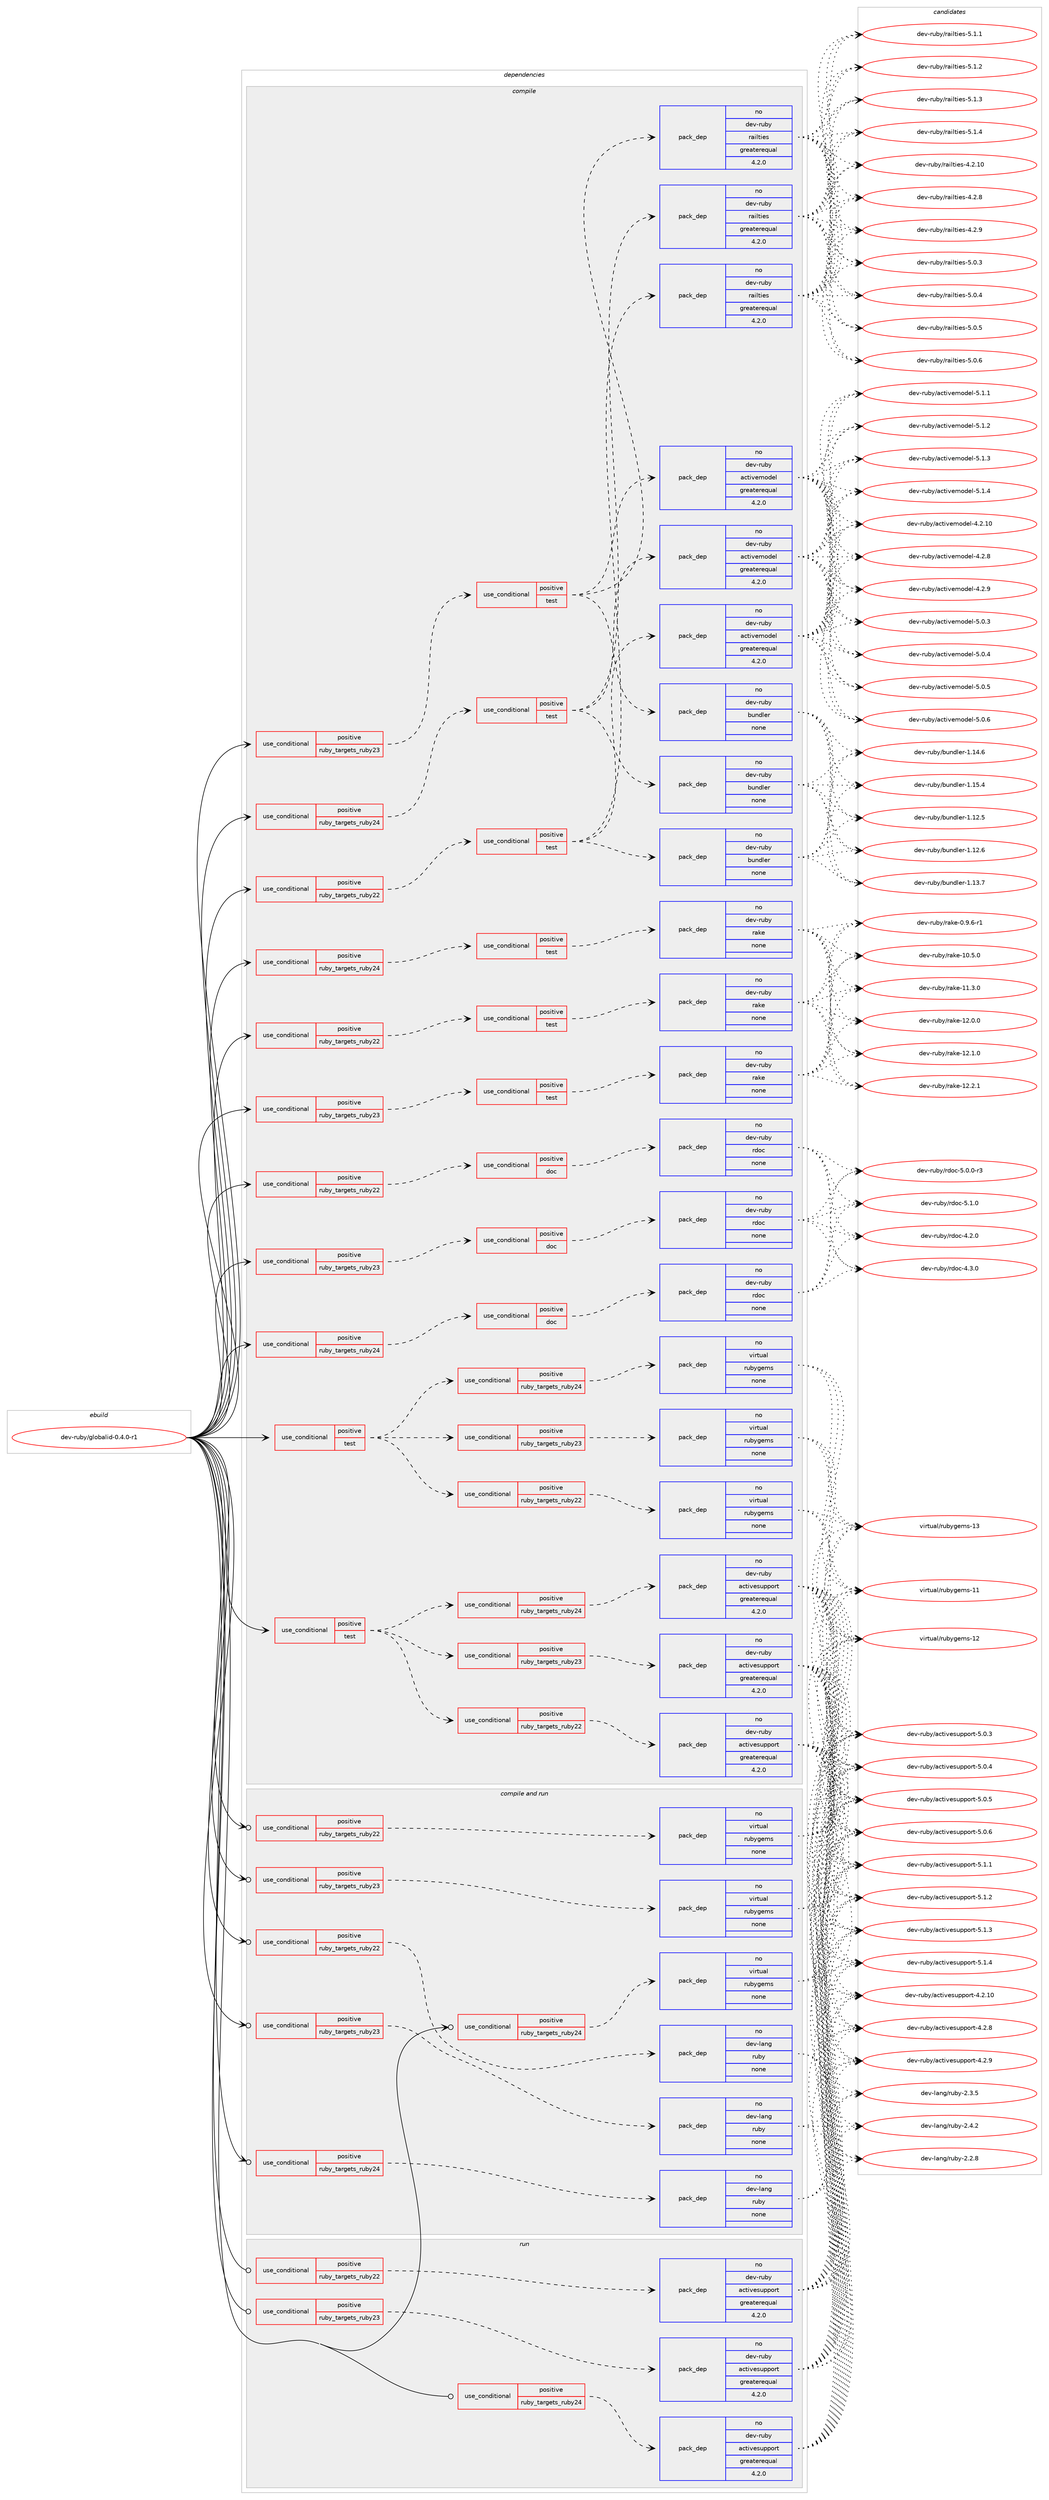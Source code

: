 digraph prolog {

# *************
# Graph options
# *************

newrank=true;
concentrate=true;
compound=true;
graph [rankdir=LR,fontname=Helvetica,fontsize=10,ranksep=1.5];#, ranksep=2.5, nodesep=0.2];
edge  [arrowhead=vee];
node  [fontname=Helvetica,fontsize=10];

# **********
# The ebuild
# **********

subgraph cluster_leftcol {
color=gray;
rank=same;
label=<<i>ebuild</i>>;
id [label="dev-ruby/globalid-0.4.0-r1", color=red, width=4, href="../dev-ruby/globalid-0.4.0-r1.svg"];
}

# ****************
# The dependencies
# ****************

subgraph cluster_midcol {
color=gray;
label=<<i>dependencies</i>>;
subgraph cluster_compile {
fillcolor="#eeeeee";
style=filled;
label=<<i>compile</i>>;
subgraph cond57908 {
dependency240446 [label=<<TABLE BORDER="0" CELLBORDER="1" CELLSPACING="0" CELLPADDING="4"><TR><TD ROWSPAN="3" CELLPADDING="10">use_conditional</TD></TR><TR><TD>positive</TD></TR><TR><TD>ruby_targets_ruby22</TD></TR></TABLE>>, shape=none, color=red];
subgraph cond57909 {
dependency240447 [label=<<TABLE BORDER="0" CELLBORDER="1" CELLSPACING="0" CELLPADDING="4"><TR><TD ROWSPAN="3" CELLPADDING="10">use_conditional</TD></TR><TR><TD>positive</TD></TR><TR><TD>doc</TD></TR></TABLE>>, shape=none, color=red];
subgraph pack178461 {
dependency240448 [label=<<TABLE BORDER="0" CELLBORDER="1" CELLSPACING="0" CELLPADDING="4" WIDTH="220"><TR><TD ROWSPAN="6" CELLPADDING="30">pack_dep</TD></TR><TR><TD WIDTH="110">no</TD></TR><TR><TD>dev-ruby</TD></TR><TR><TD>rdoc</TD></TR><TR><TD>none</TD></TR><TR><TD></TD></TR></TABLE>>, shape=none, color=blue];
}
dependency240447:e -> dependency240448:w [weight=20,style="dashed",arrowhead="vee"];
}
dependency240446:e -> dependency240447:w [weight=20,style="dashed",arrowhead="vee"];
}
id:e -> dependency240446:w [weight=20,style="solid",arrowhead="vee"];
subgraph cond57910 {
dependency240449 [label=<<TABLE BORDER="0" CELLBORDER="1" CELLSPACING="0" CELLPADDING="4"><TR><TD ROWSPAN="3" CELLPADDING="10">use_conditional</TD></TR><TR><TD>positive</TD></TR><TR><TD>ruby_targets_ruby22</TD></TR></TABLE>>, shape=none, color=red];
subgraph cond57911 {
dependency240450 [label=<<TABLE BORDER="0" CELLBORDER="1" CELLSPACING="0" CELLPADDING="4"><TR><TD ROWSPAN="3" CELLPADDING="10">use_conditional</TD></TR><TR><TD>positive</TD></TR><TR><TD>test</TD></TR></TABLE>>, shape=none, color=red];
subgraph pack178462 {
dependency240451 [label=<<TABLE BORDER="0" CELLBORDER="1" CELLSPACING="0" CELLPADDING="4" WIDTH="220"><TR><TD ROWSPAN="6" CELLPADDING="30">pack_dep</TD></TR><TR><TD WIDTH="110">no</TD></TR><TR><TD>dev-ruby</TD></TR><TR><TD>bundler</TD></TR><TR><TD>none</TD></TR><TR><TD></TD></TR></TABLE>>, shape=none, color=blue];
}
dependency240450:e -> dependency240451:w [weight=20,style="dashed",arrowhead="vee"];
subgraph pack178463 {
dependency240452 [label=<<TABLE BORDER="0" CELLBORDER="1" CELLSPACING="0" CELLPADDING="4" WIDTH="220"><TR><TD ROWSPAN="6" CELLPADDING="30">pack_dep</TD></TR><TR><TD WIDTH="110">no</TD></TR><TR><TD>dev-ruby</TD></TR><TR><TD>activemodel</TD></TR><TR><TD>greaterequal</TD></TR><TR><TD>4.2.0</TD></TR></TABLE>>, shape=none, color=blue];
}
dependency240450:e -> dependency240452:w [weight=20,style="dashed",arrowhead="vee"];
subgraph pack178464 {
dependency240453 [label=<<TABLE BORDER="0" CELLBORDER="1" CELLSPACING="0" CELLPADDING="4" WIDTH="220"><TR><TD ROWSPAN="6" CELLPADDING="30">pack_dep</TD></TR><TR><TD WIDTH="110">no</TD></TR><TR><TD>dev-ruby</TD></TR><TR><TD>railties</TD></TR><TR><TD>greaterequal</TD></TR><TR><TD>4.2.0</TD></TR></TABLE>>, shape=none, color=blue];
}
dependency240450:e -> dependency240453:w [weight=20,style="dashed",arrowhead="vee"];
}
dependency240449:e -> dependency240450:w [weight=20,style="dashed",arrowhead="vee"];
}
id:e -> dependency240449:w [weight=20,style="solid",arrowhead="vee"];
subgraph cond57912 {
dependency240454 [label=<<TABLE BORDER="0" CELLBORDER="1" CELLSPACING="0" CELLPADDING="4"><TR><TD ROWSPAN="3" CELLPADDING="10">use_conditional</TD></TR><TR><TD>positive</TD></TR><TR><TD>ruby_targets_ruby22</TD></TR></TABLE>>, shape=none, color=red];
subgraph cond57913 {
dependency240455 [label=<<TABLE BORDER="0" CELLBORDER="1" CELLSPACING="0" CELLPADDING="4"><TR><TD ROWSPAN="3" CELLPADDING="10">use_conditional</TD></TR><TR><TD>positive</TD></TR><TR><TD>test</TD></TR></TABLE>>, shape=none, color=red];
subgraph pack178465 {
dependency240456 [label=<<TABLE BORDER="0" CELLBORDER="1" CELLSPACING="0" CELLPADDING="4" WIDTH="220"><TR><TD ROWSPAN="6" CELLPADDING="30">pack_dep</TD></TR><TR><TD WIDTH="110">no</TD></TR><TR><TD>dev-ruby</TD></TR><TR><TD>rake</TD></TR><TR><TD>none</TD></TR><TR><TD></TD></TR></TABLE>>, shape=none, color=blue];
}
dependency240455:e -> dependency240456:w [weight=20,style="dashed",arrowhead="vee"];
}
dependency240454:e -> dependency240455:w [weight=20,style="dashed",arrowhead="vee"];
}
id:e -> dependency240454:w [weight=20,style="solid",arrowhead="vee"];
subgraph cond57914 {
dependency240457 [label=<<TABLE BORDER="0" CELLBORDER="1" CELLSPACING="0" CELLPADDING="4"><TR><TD ROWSPAN="3" CELLPADDING="10">use_conditional</TD></TR><TR><TD>positive</TD></TR><TR><TD>ruby_targets_ruby23</TD></TR></TABLE>>, shape=none, color=red];
subgraph cond57915 {
dependency240458 [label=<<TABLE BORDER="0" CELLBORDER="1" CELLSPACING="0" CELLPADDING="4"><TR><TD ROWSPAN="3" CELLPADDING="10">use_conditional</TD></TR><TR><TD>positive</TD></TR><TR><TD>doc</TD></TR></TABLE>>, shape=none, color=red];
subgraph pack178466 {
dependency240459 [label=<<TABLE BORDER="0" CELLBORDER="1" CELLSPACING="0" CELLPADDING="4" WIDTH="220"><TR><TD ROWSPAN="6" CELLPADDING="30">pack_dep</TD></TR><TR><TD WIDTH="110">no</TD></TR><TR><TD>dev-ruby</TD></TR><TR><TD>rdoc</TD></TR><TR><TD>none</TD></TR><TR><TD></TD></TR></TABLE>>, shape=none, color=blue];
}
dependency240458:e -> dependency240459:w [weight=20,style="dashed",arrowhead="vee"];
}
dependency240457:e -> dependency240458:w [weight=20,style="dashed",arrowhead="vee"];
}
id:e -> dependency240457:w [weight=20,style="solid",arrowhead="vee"];
subgraph cond57916 {
dependency240460 [label=<<TABLE BORDER="0" CELLBORDER="1" CELLSPACING="0" CELLPADDING="4"><TR><TD ROWSPAN="3" CELLPADDING="10">use_conditional</TD></TR><TR><TD>positive</TD></TR><TR><TD>ruby_targets_ruby23</TD></TR></TABLE>>, shape=none, color=red];
subgraph cond57917 {
dependency240461 [label=<<TABLE BORDER="0" CELLBORDER="1" CELLSPACING="0" CELLPADDING="4"><TR><TD ROWSPAN="3" CELLPADDING="10">use_conditional</TD></TR><TR><TD>positive</TD></TR><TR><TD>test</TD></TR></TABLE>>, shape=none, color=red];
subgraph pack178467 {
dependency240462 [label=<<TABLE BORDER="0" CELLBORDER="1" CELLSPACING="0" CELLPADDING="4" WIDTH="220"><TR><TD ROWSPAN="6" CELLPADDING="30">pack_dep</TD></TR><TR><TD WIDTH="110">no</TD></TR><TR><TD>dev-ruby</TD></TR><TR><TD>bundler</TD></TR><TR><TD>none</TD></TR><TR><TD></TD></TR></TABLE>>, shape=none, color=blue];
}
dependency240461:e -> dependency240462:w [weight=20,style="dashed",arrowhead="vee"];
subgraph pack178468 {
dependency240463 [label=<<TABLE BORDER="0" CELLBORDER="1" CELLSPACING="0" CELLPADDING="4" WIDTH="220"><TR><TD ROWSPAN="6" CELLPADDING="30">pack_dep</TD></TR><TR><TD WIDTH="110">no</TD></TR><TR><TD>dev-ruby</TD></TR><TR><TD>activemodel</TD></TR><TR><TD>greaterequal</TD></TR><TR><TD>4.2.0</TD></TR></TABLE>>, shape=none, color=blue];
}
dependency240461:e -> dependency240463:w [weight=20,style="dashed",arrowhead="vee"];
subgraph pack178469 {
dependency240464 [label=<<TABLE BORDER="0" CELLBORDER="1" CELLSPACING="0" CELLPADDING="4" WIDTH="220"><TR><TD ROWSPAN="6" CELLPADDING="30">pack_dep</TD></TR><TR><TD WIDTH="110">no</TD></TR><TR><TD>dev-ruby</TD></TR><TR><TD>railties</TD></TR><TR><TD>greaterequal</TD></TR><TR><TD>4.2.0</TD></TR></TABLE>>, shape=none, color=blue];
}
dependency240461:e -> dependency240464:w [weight=20,style="dashed",arrowhead="vee"];
}
dependency240460:e -> dependency240461:w [weight=20,style="dashed",arrowhead="vee"];
}
id:e -> dependency240460:w [weight=20,style="solid",arrowhead="vee"];
subgraph cond57918 {
dependency240465 [label=<<TABLE BORDER="0" CELLBORDER="1" CELLSPACING="0" CELLPADDING="4"><TR><TD ROWSPAN="3" CELLPADDING="10">use_conditional</TD></TR><TR><TD>positive</TD></TR><TR><TD>ruby_targets_ruby23</TD></TR></TABLE>>, shape=none, color=red];
subgraph cond57919 {
dependency240466 [label=<<TABLE BORDER="0" CELLBORDER="1" CELLSPACING="0" CELLPADDING="4"><TR><TD ROWSPAN="3" CELLPADDING="10">use_conditional</TD></TR><TR><TD>positive</TD></TR><TR><TD>test</TD></TR></TABLE>>, shape=none, color=red];
subgraph pack178470 {
dependency240467 [label=<<TABLE BORDER="0" CELLBORDER="1" CELLSPACING="0" CELLPADDING="4" WIDTH="220"><TR><TD ROWSPAN="6" CELLPADDING="30">pack_dep</TD></TR><TR><TD WIDTH="110">no</TD></TR><TR><TD>dev-ruby</TD></TR><TR><TD>rake</TD></TR><TR><TD>none</TD></TR><TR><TD></TD></TR></TABLE>>, shape=none, color=blue];
}
dependency240466:e -> dependency240467:w [weight=20,style="dashed",arrowhead="vee"];
}
dependency240465:e -> dependency240466:w [weight=20,style="dashed",arrowhead="vee"];
}
id:e -> dependency240465:w [weight=20,style="solid",arrowhead="vee"];
subgraph cond57920 {
dependency240468 [label=<<TABLE BORDER="0" CELLBORDER="1" CELLSPACING="0" CELLPADDING="4"><TR><TD ROWSPAN="3" CELLPADDING="10">use_conditional</TD></TR><TR><TD>positive</TD></TR><TR><TD>ruby_targets_ruby24</TD></TR></TABLE>>, shape=none, color=red];
subgraph cond57921 {
dependency240469 [label=<<TABLE BORDER="0" CELLBORDER="1" CELLSPACING="0" CELLPADDING="4"><TR><TD ROWSPAN="3" CELLPADDING="10">use_conditional</TD></TR><TR><TD>positive</TD></TR><TR><TD>doc</TD></TR></TABLE>>, shape=none, color=red];
subgraph pack178471 {
dependency240470 [label=<<TABLE BORDER="0" CELLBORDER="1" CELLSPACING="0" CELLPADDING="4" WIDTH="220"><TR><TD ROWSPAN="6" CELLPADDING="30">pack_dep</TD></TR><TR><TD WIDTH="110">no</TD></TR><TR><TD>dev-ruby</TD></TR><TR><TD>rdoc</TD></TR><TR><TD>none</TD></TR><TR><TD></TD></TR></TABLE>>, shape=none, color=blue];
}
dependency240469:e -> dependency240470:w [weight=20,style="dashed",arrowhead="vee"];
}
dependency240468:e -> dependency240469:w [weight=20,style="dashed",arrowhead="vee"];
}
id:e -> dependency240468:w [weight=20,style="solid",arrowhead="vee"];
subgraph cond57922 {
dependency240471 [label=<<TABLE BORDER="0" CELLBORDER="1" CELLSPACING="0" CELLPADDING="4"><TR><TD ROWSPAN="3" CELLPADDING="10">use_conditional</TD></TR><TR><TD>positive</TD></TR><TR><TD>ruby_targets_ruby24</TD></TR></TABLE>>, shape=none, color=red];
subgraph cond57923 {
dependency240472 [label=<<TABLE BORDER="0" CELLBORDER="1" CELLSPACING="0" CELLPADDING="4"><TR><TD ROWSPAN="3" CELLPADDING="10">use_conditional</TD></TR><TR><TD>positive</TD></TR><TR><TD>test</TD></TR></TABLE>>, shape=none, color=red];
subgraph pack178472 {
dependency240473 [label=<<TABLE BORDER="0" CELLBORDER="1" CELLSPACING="0" CELLPADDING="4" WIDTH="220"><TR><TD ROWSPAN="6" CELLPADDING="30">pack_dep</TD></TR><TR><TD WIDTH="110">no</TD></TR><TR><TD>dev-ruby</TD></TR><TR><TD>bundler</TD></TR><TR><TD>none</TD></TR><TR><TD></TD></TR></TABLE>>, shape=none, color=blue];
}
dependency240472:e -> dependency240473:w [weight=20,style="dashed",arrowhead="vee"];
subgraph pack178473 {
dependency240474 [label=<<TABLE BORDER="0" CELLBORDER="1" CELLSPACING="0" CELLPADDING="4" WIDTH="220"><TR><TD ROWSPAN="6" CELLPADDING="30">pack_dep</TD></TR><TR><TD WIDTH="110">no</TD></TR><TR><TD>dev-ruby</TD></TR><TR><TD>activemodel</TD></TR><TR><TD>greaterequal</TD></TR><TR><TD>4.2.0</TD></TR></TABLE>>, shape=none, color=blue];
}
dependency240472:e -> dependency240474:w [weight=20,style="dashed",arrowhead="vee"];
subgraph pack178474 {
dependency240475 [label=<<TABLE BORDER="0" CELLBORDER="1" CELLSPACING="0" CELLPADDING="4" WIDTH="220"><TR><TD ROWSPAN="6" CELLPADDING="30">pack_dep</TD></TR><TR><TD WIDTH="110">no</TD></TR><TR><TD>dev-ruby</TD></TR><TR><TD>railties</TD></TR><TR><TD>greaterequal</TD></TR><TR><TD>4.2.0</TD></TR></TABLE>>, shape=none, color=blue];
}
dependency240472:e -> dependency240475:w [weight=20,style="dashed",arrowhead="vee"];
}
dependency240471:e -> dependency240472:w [weight=20,style="dashed",arrowhead="vee"];
}
id:e -> dependency240471:w [weight=20,style="solid",arrowhead="vee"];
subgraph cond57924 {
dependency240476 [label=<<TABLE BORDER="0" CELLBORDER="1" CELLSPACING="0" CELLPADDING="4"><TR><TD ROWSPAN="3" CELLPADDING="10">use_conditional</TD></TR><TR><TD>positive</TD></TR><TR><TD>ruby_targets_ruby24</TD></TR></TABLE>>, shape=none, color=red];
subgraph cond57925 {
dependency240477 [label=<<TABLE BORDER="0" CELLBORDER="1" CELLSPACING="0" CELLPADDING="4"><TR><TD ROWSPAN="3" CELLPADDING="10">use_conditional</TD></TR><TR><TD>positive</TD></TR><TR><TD>test</TD></TR></TABLE>>, shape=none, color=red];
subgraph pack178475 {
dependency240478 [label=<<TABLE BORDER="0" CELLBORDER="1" CELLSPACING="0" CELLPADDING="4" WIDTH="220"><TR><TD ROWSPAN="6" CELLPADDING="30">pack_dep</TD></TR><TR><TD WIDTH="110">no</TD></TR><TR><TD>dev-ruby</TD></TR><TR><TD>rake</TD></TR><TR><TD>none</TD></TR><TR><TD></TD></TR></TABLE>>, shape=none, color=blue];
}
dependency240477:e -> dependency240478:w [weight=20,style="dashed",arrowhead="vee"];
}
dependency240476:e -> dependency240477:w [weight=20,style="dashed",arrowhead="vee"];
}
id:e -> dependency240476:w [weight=20,style="solid",arrowhead="vee"];
subgraph cond57926 {
dependency240479 [label=<<TABLE BORDER="0" CELLBORDER="1" CELLSPACING="0" CELLPADDING="4"><TR><TD ROWSPAN="3" CELLPADDING="10">use_conditional</TD></TR><TR><TD>positive</TD></TR><TR><TD>test</TD></TR></TABLE>>, shape=none, color=red];
subgraph cond57927 {
dependency240480 [label=<<TABLE BORDER="0" CELLBORDER="1" CELLSPACING="0" CELLPADDING="4"><TR><TD ROWSPAN="3" CELLPADDING="10">use_conditional</TD></TR><TR><TD>positive</TD></TR><TR><TD>ruby_targets_ruby22</TD></TR></TABLE>>, shape=none, color=red];
subgraph pack178476 {
dependency240481 [label=<<TABLE BORDER="0" CELLBORDER="1" CELLSPACING="0" CELLPADDING="4" WIDTH="220"><TR><TD ROWSPAN="6" CELLPADDING="30">pack_dep</TD></TR><TR><TD WIDTH="110">no</TD></TR><TR><TD>dev-ruby</TD></TR><TR><TD>activesupport</TD></TR><TR><TD>greaterequal</TD></TR><TR><TD>4.2.0</TD></TR></TABLE>>, shape=none, color=blue];
}
dependency240480:e -> dependency240481:w [weight=20,style="dashed",arrowhead="vee"];
}
dependency240479:e -> dependency240480:w [weight=20,style="dashed",arrowhead="vee"];
subgraph cond57928 {
dependency240482 [label=<<TABLE BORDER="0" CELLBORDER="1" CELLSPACING="0" CELLPADDING="4"><TR><TD ROWSPAN="3" CELLPADDING="10">use_conditional</TD></TR><TR><TD>positive</TD></TR><TR><TD>ruby_targets_ruby23</TD></TR></TABLE>>, shape=none, color=red];
subgraph pack178477 {
dependency240483 [label=<<TABLE BORDER="0" CELLBORDER="1" CELLSPACING="0" CELLPADDING="4" WIDTH="220"><TR><TD ROWSPAN="6" CELLPADDING="30">pack_dep</TD></TR><TR><TD WIDTH="110">no</TD></TR><TR><TD>dev-ruby</TD></TR><TR><TD>activesupport</TD></TR><TR><TD>greaterequal</TD></TR><TR><TD>4.2.0</TD></TR></TABLE>>, shape=none, color=blue];
}
dependency240482:e -> dependency240483:w [weight=20,style="dashed",arrowhead="vee"];
}
dependency240479:e -> dependency240482:w [weight=20,style="dashed",arrowhead="vee"];
subgraph cond57929 {
dependency240484 [label=<<TABLE BORDER="0" CELLBORDER="1" CELLSPACING="0" CELLPADDING="4"><TR><TD ROWSPAN="3" CELLPADDING="10">use_conditional</TD></TR><TR><TD>positive</TD></TR><TR><TD>ruby_targets_ruby24</TD></TR></TABLE>>, shape=none, color=red];
subgraph pack178478 {
dependency240485 [label=<<TABLE BORDER="0" CELLBORDER="1" CELLSPACING="0" CELLPADDING="4" WIDTH="220"><TR><TD ROWSPAN="6" CELLPADDING="30">pack_dep</TD></TR><TR><TD WIDTH="110">no</TD></TR><TR><TD>dev-ruby</TD></TR><TR><TD>activesupport</TD></TR><TR><TD>greaterequal</TD></TR><TR><TD>4.2.0</TD></TR></TABLE>>, shape=none, color=blue];
}
dependency240484:e -> dependency240485:w [weight=20,style="dashed",arrowhead="vee"];
}
dependency240479:e -> dependency240484:w [weight=20,style="dashed",arrowhead="vee"];
}
id:e -> dependency240479:w [weight=20,style="solid",arrowhead="vee"];
subgraph cond57930 {
dependency240486 [label=<<TABLE BORDER="0" CELLBORDER="1" CELLSPACING="0" CELLPADDING="4"><TR><TD ROWSPAN="3" CELLPADDING="10">use_conditional</TD></TR><TR><TD>positive</TD></TR><TR><TD>test</TD></TR></TABLE>>, shape=none, color=red];
subgraph cond57931 {
dependency240487 [label=<<TABLE BORDER="0" CELLBORDER="1" CELLSPACING="0" CELLPADDING="4"><TR><TD ROWSPAN="3" CELLPADDING="10">use_conditional</TD></TR><TR><TD>positive</TD></TR><TR><TD>ruby_targets_ruby22</TD></TR></TABLE>>, shape=none, color=red];
subgraph pack178479 {
dependency240488 [label=<<TABLE BORDER="0" CELLBORDER="1" CELLSPACING="0" CELLPADDING="4" WIDTH="220"><TR><TD ROWSPAN="6" CELLPADDING="30">pack_dep</TD></TR><TR><TD WIDTH="110">no</TD></TR><TR><TD>virtual</TD></TR><TR><TD>rubygems</TD></TR><TR><TD>none</TD></TR><TR><TD></TD></TR></TABLE>>, shape=none, color=blue];
}
dependency240487:e -> dependency240488:w [weight=20,style="dashed",arrowhead="vee"];
}
dependency240486:e -> dependency240487:w [weight=20,style="dashed",arrowhead="vee"];
subgraph cond57932 {
dependency240489 [label=<<TABLE BORDER="0" CELLBORDER="1" CELLSPACING="0" CELLPADDING="4"><TR><TD ROWSPAN="3" CELLPADDING="10">use_conditional</TD></TR><TR><TD>positive</TD></TR><TR><TD>ruby_targets_ruby23</TD></TR></TABLE>>, shape=none, color=red];
subgraph pack178480 {
dependency240490 [label=<<TABLE BORDER="0" CELLBORDER="1" CELLSPACING="0" CELLPADDING="4" WIDTH="220"><TR><TD ROWSPAN="6" CELLPADDING="30">pack_dep</TD></TR><TR><TD WIDTH="110">no</TD></TR><TR><TD>virtual</TD></TR><TR><TD>rubygems</TD></TR><TR><TD>none</TD></TR><TR><TD></TD></TR></TABLE>>, shape=none, color=blue];
}
dependency240489:e -> dependency240490:w [weight=20,style="dashed",arrowhead="vee"];
}
dependency240486:e -> dependency240489:w [weight=20,style="dashed",arrowhead="vee"];
subgraph cond57933 {
dependency240491 [label=<<TABLE BORDER="0" CELLBORDER="1" CELLSPACING="0" CELLPADDING="4"><TR><TD ROWSPAN="3" CELLPADDING="10">use_conditional</TD></TR><TR><TD>positive</TD></TR><TR><TD>ruby_targets_ruby24</TD></TR></TABLE>>, shape=none, color=red];
subgraph pack178481 {
dependency240492 [label=<<TABLE BORDER="0" CELLBORDER="1" CELLSPACING="0" CELLPADDING="4" WIDTH="220"><TR><TD ROWSPAN="6" CELLPADDING="30">pack_dep</TD></TR><TR><TD WIDTH="110">no</TD></TR><TR><TD>virtual</TD></TR><TR><TD>rubygems</TD></TR><TR><TD>none</TD></TR><TR><TD></TD></TR></TABLE>>, shape=none, color=blue];
}
dependency240491:e -> dependency240492:w [weight=20,style="dashed",arrowhead="vee"];
}
dependency240486:e -> dependency240491:w [weight=20,style="dashed",arrowhead="vee"];
}
id:e -> dependency240486:w [weight=20,style="solid",arrowhead="vee"];
}
subgraph cluster_compileandrun {
fillcolor="#eeeeee";
style=filled;
label=<<i>compile and run</i>>;
subgraph cond57934 {
dependency240493 [label=<<TABLE BORDER="0" CELLBORDER="1" CELLSPACING="0" CELLPADDING="4"><TR><TD ROWSPAN="3" CELLPADDING="10">use_conditional</TD></TR><TR><TD>positive</TD></TR><TR><TD>ruby_targets_ruby22</TD></TR></TABLE>>, shape=none, color=red];
subgraph pack178482 {
dependency240494 [label=<<TABLE BORDER="0" CELLBORDER="1" CELLSPACING="0" CELLPADDING="4" WIDTH="220"><TR><TD ROWSPAN="6" CELLPADDING="30">pack_dep</TD></TR><TR><TD WIDTH="110">no</TD></TR><TR><TD>dev-lang</TD></TR><TR><TD>ruby</TD></TR><TR><TD>none</TD></TR><TR><TD></TD></TR></TABLE>>, shape=none, color=blue];
}
dependency240493:e -> dependency240494:w [weight=20,style="dashed",arrowhead="vee"];
}
id:e -> dependency240493:w [weight=20,style="solid",arrowhead="odotvee"];
subgraph cond57935 {
dependency240495 [label=<<TABLE BORDER="0" CELLBORDER="1" CELLSPACING="0" CELLPADDING="4"><TR><TD ROWSPAN="3" CELLPADDING="10">use_conditional</TD></TR><TR><TD>positive</TD></TR><TR><TD>ruby_targets_ruby22</TD></TR></TABLE>>, shape=none, color=red];
subgraph pack178483 {
dependency240496 [label=<<TABLE BORDER="0" CELLBORDER="1" CELLSPACING="0" CELLPADDING="4" WIDTH="220"><TR><TD ROWSPAN="6" CELLPADDING="30">pack_dep</TD></TR><TR><TD WIDTH="110">no</TD></TR><TR><TD>virtual</TD></TR><TR><TD>rubygems</TD></TR><TR><TD>none</TD></TR><TR><TD></TD></TR></TABLE>>, shape=none, color=blue];
}
dependency240495:e -> dependency240496:w [weight=20,style="dashed",arrowhead="vee"];
}
id:e -> dependency240495:w [weight=20,style="solid",arrowhead="odotvee"];
subgraph cond57936 {
dependency240497 [label=<<TABLE BORDER="0" CELLBORDER="1" CELLSPACING="0" CELLPADDING="4"><TR><TD ROWSPAN="3" CELLPADDING="10">use_conditional</TD></TR><TR><TD>positive</TD></TR><TR><TD>ruby_targets_ruby23</TD></TR></TABLE>>, shape=none, color=red];
subgraph pack178484 {
dependency240498 [label=<<TABLE BORDER="0" CELLBORDER="1" CELLSPACING="0" CELLPADDING="4" WIDTH="220"><TR><TD ROWSPAN="6" CELLPADDING="30">pack_dep</TD></TR><TR><TD WIDTH="110">no</TD></TR><TR><TD>dev-lang</TD></TR><TR><TD>ruby</TD></TR><TR><TD>none</TD></TR><TR><TD></TD></TR></TABLE>>, shape=none, color=blue];
}
dependency240497:e -> dependency240498:w [weight=20,style="dashed",arrowhead="vee"];
}
id:e -> dependency240497:w [weight=20,style="solid",arrowhead="odotvee"];
subgraph cond57937 {
dependency240499 [label=<<TABLE BORDER="0" CELLBORDER="1" CELLSPACING="0" CELLPADDING="4"><TR><TD ROWSPAN="3" CELLPADDING="10">use_conditional</TD></TR><TR><TD>positive</TD></TR><TR><TD>ruby_targets_ruby23</TD></TR></TABLE>>, shape=none, color=red];
subgraph pack178485 {
dependency240500 [label=<<TABLE BORDER="0" CELLBORDER="1" CELLSPACING="0" CELLPADDING="4" WIDTH="220"><TR><TD ROWSPAN="6" CELLPADDING="30">pack_dep</TD></TR><TR><TD WIDTH="110">no</TD></TR><TR><TD>virtual</TD></TR><TR><TD>rubygems</TD></TR><TR><TD>none</TD></TR><TR><TD></TD></TR></TABLE>>, shape=none, color=blue];
}
dependency240499:e -> dependency240500:w [weight=20,style="dashed",arrowhead="vee"];
}
id:e -> dependency240499:w [weight=20,style="solid",arrowhead="odotvee"];
subgraph cond57938 {
dependency240501 [label=<<TABLE BORDER="0" CELLBORDER="1" CELLSPACING="0" CELLPADDING="4"><TR><TD ROWSPAN="3" CELLPADDING="10">use_conditional</TD></TR><TR><TD>positive</TD></TR><TR><TD>ruby_targets_ruby24</TD></TR></TABLE>>, shape=none, color=red];
subgraph pack178486 {
dependency240502 [label=<<TABLE BORDER="0" CELLBORDER="1" CELLSPACING="0" CELLPADDING="4" WIDTH="220"><TR><TD ROWSPAN="6" CELLPADDING="30">pack_dep</TD></TR><TR><TD WIDTH="110">no</TD></TR><TR><TD>dev-lang</TD></TR><TR><TD>ruby</TD></TR><TR><TD>none</TD></TR><TR><TD></TD></TR></TABLE>>, shape=none, color=blue];
}
dependency240501:e -> dependency240502:w [weight=20,style="dashed",arrowhead="vee"];
}
id:e -> dependency240501:w [weight=20,style="solid",arrowhead="odotvee"];
subgraph cond57939 {
dependency240503 [label=<<TABLE BORDER="0" CELLBORDER="1" CELLSPACING="0" CELLPADDING="4"><TR><TD ROWSPAN="3" CELLPADDING="10">use_conditional</TD></TR><TR><TD>positive</TD></TR><TR><TD>ruby_targets_ruby24</TD></TR></TABLE>>, shape=none, color=red];
subgraph pack178487 {
dependency240504 [label=<<TABLE BORDER="0" CELLBORDER="1" CELLSPACING="0" CELLPADDING="4" WIDTH="220"><TR><TD ROWSPAN="6" CELLPADDING="30">pack_dep</TD></TR><TR><TD WIDTH="110">no</TD></TR><TR><TD>virtual</TD></TR><TR><TD>rubygems</TD></TR><TR><TD>none</TD></TR><TR><TD></TD></TR></TABLE>>, shape=none, color=blue];
}
dependency240503:e -> dependency240504:w [weight=20,style="dashed",arrowhead="vee"];
}
id:e -> dependency240503:w [weight=20,style="solid",arrowhead="odotvee"];
}
subgraph cluster_run {
fillcolor="#eeeeee";
style=filled;
label=<<i>run</i>>;
subgraph cond57940 {
dependency240505 [label=<<TABLE BORDER="0" CELLBORDER="1" CELLSPACING="0" CELLPADDING="4"><TR><TD ROWSPAN="3" CELLPADDING="10">use_conditional</TD></TR><TR><TD>positive</TD></TR><TR><TD>ruby_targets_ruby22</TD></TR></TABLE>>, shape=none, color=red];
subgraph pack178488 {
dependency240506 [label=<<TABLE BORDER="0" CELLBORDER="1" CELLSPACING="0" CELLPADDING="4" WIDTH="220"><TR><TD ROWSPAN="6" CELLPADDING="30">pack_dep</TD></TR><TR><TD WIDTH="110">no</TD></TR><TR><TD>dev-ruby</TD></TR><TR><TD>activesupport</TD></TR><TR><TD>greaterequal</TD></TR><TR><TD>4.2.0</TD></TR></TABLE>>, shape=none, color=blue];
}
dependency240505:e -> dependency240506:w [weight=20,style="dashed",arrowhead="vee"];
}
id:e -> dependency240505:w [weight=20,style="solid",arrowhead="odot"];
subgraph cond57941 {
dependency240507 [label=<<TABLE BORDER="0" CELLBORDER="1" CELLSPACING="0" CELLPADDING="4"><TR><TD ROWSPAN="3" CELLPADDING="10">use_conditional</TD></TR><TR><TD>positive</TD></TR><TR><TD>ruby_targets_ruby23</TD></TR></TABLE>>, shape=none, color=red];
subgraph pack178489 {
dependency240508 [label=<<TABLE BORDER="0" CELLBORDER="1" CELLSPACING="0" CELLPADDING="4" WIDTH="220"><TR><TD ROWSPAN="6" CELLPADDING="30">pack_dep</TD></TR><TR><TD WIDTH="110">no</TD></TR><TR><TD>dev-ruby</TD></TR><TR><TD>activesupport</TD></TR><TR><TD>greaterequal</TD></TR><TR><TD>4.2.0</TD></TR></TABLE>>, shape=none, color=blue];
}
dependency240507:e -> dependency240508:w [weight=20,style="dashed",arrowhead="vee"];
}
id:e -> dependency240507:w [weight=20,style="solid",arrowhead="odot"];
subgraph cond57942 {
dependency240509 [label=<<TABLE BORDER="0" CELLBORDER="1" CELLSPACING="0" CELLPADDING="4"><TR><TD ROWSPAN="3" CELLPADDING="10">use_conditional</TD></TR><TR><TD>positive</TD></TR><TR><TD>ruby_targets_ruby24</TD></TR></TABLE>>, shape=none, color=red];
subgraph pack178490 {
dependency240510 [label=<<TABLE BORDER="0" CELLBORDER="1" CELLSPACING="0" CELLPADDING="4" WIDTH="220"><TR><TD ROWSPAN="6" CELLPADDING="30">pack_dep</TD></TR><TR><TD WIDTH="110">no</TD></TR><TR><TD>dev-ruby</TD></TR><TR><TD>activesupport</TD></TR><TR><TD>greaterequal</TD></TR><TR><TD>4.2.0</TD></TR></TABLE>>, shape=none, color=blue];
}
dependency240509:e -> dependency240510:w [weight=20,style="dashed",arrowhead="vee"];
}
id:e -> dependency240509:w [weight=20,style="solid",arrowhead="odot"];
}
}

# **************
# The candidates
# **************

subgraph cluster_choices {
rank=same;
color=gray;
label=<<i>candidates</i>>;

subgraph choice178461 {
color=black;
nodesep=1;
choice10010111845114117981214711410011199455246504648 [label="dev-ruby/rdoc-4.2.0", color=red, width=4,href="../dev-ruby/rdoc-4.2.0.svg"];
choice10010111845114117981214711410011199455246514648 [label="dev-ruby/rdoc-4.3.0", color=red, width=4,href="../dev-ruby/rdoc-4.3.0.svg"];
choice100101118451141179812147114100111994553464846484511451 [label="dev-ruby/rdoc-5.0.0-r3", color=red, width=4,href="../dev-ruby/rdoc-5.0.0-r3.svg"];
choice10010111845114117981214711410011199455346494648 [label="dev-ruby/rdoc-5.1.0", color=red, width=4,href="../dev-ruby/rdoc-5.1.0.svg"];
dependency240448:e -> choice10010111845114117981214711410011199455246504648:w [style=dotted,weight="100"];
dependency240448:e -> choice10010111845114117981214711410011199455246514648:w [style=dotted,weight="100"];
dependency240448:e -> choice100101118451141179812147114100111994553464846484511451:w [style=dotted,weight="100"];
dependency240448:e -> choice10010111845114117981214711410011199455346494648:w [style=dotted,weight="100"];
}
subgraph choice178462 {
color=black;
nodesep=1;
choice1001011184511411798121479811711010010810111445494649504653 [label="dev-ruby/bundler-1.12.5", color=red, width=4,href="../dev-ruby/bundler-1.12.5.svg"];
choice1001011184511411798121479811711010010810111445494649504654 [label="dev-ruby/bundler-1.12.6", color=red, width=4,href="../dev-ruby/bundler-1.12.6.svg"];
choice1001011184511411798121479811711010010810111445494649514655 [label="dev-ruby/bundler-1.13.7", color=red, width=4,href="../dev-ruby/bundler-1.13.7.svg"];
choice1001011184511411798121479811711010010810111445494649524654 [label="dev-ruby/bundler-1.14.6", color=red, width=4,href="../dev-ruby/bundler-1.14.6.svg"];
choice1001011184511411798121479811711010010810111445494649534652 [label="dev-ruby/bundler-1.15.4", color=red, width=4,href="../dev-ruby/bundler-1.15.4.svg"];
dependency240451:e -> choice1001011184511411798121479811711010010810111445494649504653:w [style=dotted,weight="100"];
dependency240451:e -> choice1001011184511411798121479811711010010810111445494649504654:w [style=dotted,weight="100"];
dependency240451:e -> choice1001011184511411798121479811711010010810111445494649514655:w [style=dotted,weight="100"];
dependency240451:e -> choice1001011184511411798121479811711010010810111445494649524654:w [style=dotted,weight="100"];
dependency240451:e -> choice1001011184511411798121479811711010010810111445494649534652:w [style=dotted,weight="100"];
}
subgraph choice178463 {
color=black;
nodesep=1;
choice100101118451141179812147979911610511810110911110010110845524650464948 [label="dev-ruby/activemodel-4.2.10", color=red, width=4,href="../dev-ruby/activemodel-4.2.10.svg"];
choice1001011184511411798121479799116105118101109111100101108455246504656 [label="dev-ruby/activemodel-4.2.8", color=red, width=4,href="../dev-ruby/activemodel-4.2.8.svg"];
choice1001011184511411798121479799116105118101109111100101108455246504657 [label="dev-ruby/activemodel-4.2.9", color=red, width=4,href="../dev-ruby/activemodel-4.2.9.svg"];
choice1001011184511411798121479799116105118101109111100101108455346484651 [label="dev-ruby/activemodel-5.0.3", color=red, width=4,href="../dev-ruby/activemodel-5.0.3.svg"];
choice1001011184511411798121479799116105118101109111100101108455346484652 [label="dev-ruby/activemodel-5.0.4", color=red, width=4,href="../dev-ruby/activemodel-5.0.4.svg"];
choice1001011184511411798121479799116105118101109111100101108455346484653 [label="dev-ruby/activemodel-5.0.5", color=red, width=4,href="../dev-ruby/activemodel-5.0.5.svg"];
choice1001011184511411798121479799116105118101109111100101108455346484654 [label="dev-ruby/activemodel-5.0.6", color=red, width=4,href="../dev-ruby/activemodel-5.0.6.svg"];
choice1001011184511411798121479799116105118101109111100101108455346494649 [label="dev-ruby/activemodel-5.1.1", color=red, width=4,href="../dev-ruby/activemodel-5.1.1.svg"];
choice1001011184511411798121479799116105118101109111100101108455346494650 [label="dev-ruby/activemodel-5.1.2", color=red, width=4,href="../dev-ruby/activemodel-5.1.2.svg"];
choice1001011184511411798121479799116105118101109111100101108455346494651 [label="dev-ruby/activemodel-5.1.3", color=red, width=4,href="../dev-ruby/activemodel-5.1.3.svg"];
choice1001011184511411798121479799116105118101109111100101108455346494652 [label="dev-ruby/activemodel-5.1.4", color=red, width=4,href="../dev-ruby/activemodel-5.1.4.svg"];
dependency240452:e -> choice100101118451141179812147979911610511810110911110010110845524650464948:w [style=dotted,weight="100"];
dependency240452:e -> choice1001011184511411798121479799116105118101109111100101108455246504656:w [style=dotted,weight="100"];
dependency240452:e -> choice1001011184511411798121479799116105118101109111100101108455246504657:w [style=dotted,weight="100"];
dependency240452:e -> choice1001011184511411798121479799116105118101109111100101108455346484651:w [style=dotted,weight="100"];
dependency240452:e -> choice1001011184511411798121479799116105118101109111100101108455346484652:w [style=dotted,weight="100"];
dependency240452:e -> choice1001011184511411798121479799116105118101109111100101108455346484653:w [style=dotted,weight="100"];
dependency240452:e -> choice1001011184511411798121479799116105118101109111100101108455346484654:w [style=dotted,weight="100"];
dependency240452:e -> choice1001011184511411798121479799116105118101109111100101108455346494649:w [style=dotted,weight="100"];
dependency240452:e -> choice1001011184511411798121479799116105118101109111100101108455346494650:w [style=dotted,weight="100"];
dependency240452:e -> choice1001011184511411798121479799116105118101109111100101108455346494651:w [style=dotted,weight="100"];
dependency240452:e -> choice1001011184511411798121479799116105118101109111100101108455346494652:w [style=dotted,weight="100"];
}
subgraph choice178464 {
color=black;
nodesep=1;
choice1001011184511411798121471149710510811610510111545524650464948 [label="dev-ruby/railties-4.2.10", color=red, width=4,href="../dev-ruby/railties-4.2.10.svg"];
choice10010111845114117981214711497105108116105101115455246504656 [label="dev-ruby/railties-4.2.8", color=red, width=4,href="../dev-ruby/railties-4.2.8.svg"];
choice10010111845114117981214711497105108116105101115455246504657 [label="dev-ruby/railties-4.2.9", color=red, width=4,href="../dev-ruby/railties-4.2.9.svg"];
choice10010111845114117981214711497105108116105101115455346484651 [label="dev-ruby/railties-5.0.3", color=red, width=4,href="../dev-ruby/railties-5.0.3.svg"];
choice10010111845114117981214711497105108116105101115455346484652 [label="dev-ruby/railties-5.0.4", color=red, width=4,href="../dev-ruby/railties-5.0.4.svg"];
choice10010111845114117981214711497105108116105101115455346484653 [label="dev-ruby/railties-5.0.5", color=red, width=4,href="../dev-ruby/railties-5.0.5.svg"];
choice10010111845114117981214711497105108116105101115455346484654 [label="dev-ruby/railties-5.0.6", color=red, width=4,href="../dev-ruby/railties-5.0.6.svg"];
choice10010111845114117981214711497105108116105101115455346494649 [label="dev-ruby/railties-5.1.1", color=red, width=4,href="../dev-ruby/railties-5.1.1.svg"];
choice10010111845114117981214711497105108116105101115455346494650 [label="dev-ruby/railties-5.1.2", color=red, width=4,href="../dev-ruby/railties-5.1.2.svg"];
choice10010111845114117981214711497105108116105101115455346494651 [label="dev-ruby/railties-5.1.3", color=red, width=4,href="../dev-ruby/railties-5.1.3.svg"];
choice10010111845114117981214711497105108116105101115455346494652 [label="dev-ruby/railties-5.1.4", color=red, width=4,href="../dev-ruby/railties-5.1.4.svg"];
dependency240453:e -> choice1001011184511411798121471149710510811610510111545524650464948:w [style=dotted,weight="100"];
dependency240453:e -> choice10010111845114117981214711497105108116105101115455246504656:w [style=dotted,weight="100"];
dependency240453:e -> choice10010111845114117981214711497105108116105101115455246504657:w [style=dotted,weight="100"];
dependency240453:e -> choice10010111845114117981214711497105108116105101115455346484651:w [style=dotted,weight="100"];
dependency240453:e -> choice10010111845114117981214711497105108116105101115455346484652:w [style=dotted,weight="100"];
dependency240453:e -> choice10010111845114117981214711497105108116105101115455346484653:w [style=dotted,weight="100"];
dependency240453:e -> choice10010111845114117981214711497105108116105101115455346484654:w [style=dotted,weight="100"];
dependency240453:e -> choice10010111845114117981214711497105108116105101115455346494649:w [style=dotted,weight="100"];
dependency240453:e -> choice10010111845114117981214711497105108116105101115455346494650:w [style=dotted,weight="100"];
dependency240453:e -> choice10010111845114117981214711497105108116105101115455346494651:w [style=dotted,weight="100"];
dependency240453:e -> choice10010111845114117981214711497105108116105101115455346494652:w [style=dotted,weight="100"];
}
subgraph choice178465 {
color=black;
nodesep=1;
choice100101118451141179812147114971071014548465746544511449 [label="dev-ruby/rake-0.9.6-r1", color=red, width=4,href="../dev-ruby/rake-0.9.6-r1.svg"];
choice1001011184511411798121471149710710145494846534648 [label="dev-ruby/rake-10.5.0", color=red, width=4,href="../dev-ruby/rake-10.5.0.svg"];
choice1001011184511411798121471149710710145494946514648 [label="dev-ruby/rake-11.3.0", color=red, width=4,href="../dev-ruby/rake-11.3.0.svg"];
choice1001011184511411798121471149710710145495046484648 [label="dev-ruby/rake-12.0.0", color=red, width=4,href="../dev-ruby/rake-12.0.0.svg"];
choice1001011184511411798121471149710710145495046494648 [label="dev-ruby/rake-12.1.0", color=red, width=4,href="../dev-ruby/rake-12.1.0.svg"];
choice1001011184511411798121471149710710145495046504649 [label="dev-ruby/rake-12.2.1", color=red, width=4,href="../dev-ruby/rake-12.2.1.svg"];
dependency240456:e -> choice100101118451141179812147114971071014548465746544511449:w [style=dotted,weight="100"];
dependency240456:e -> choice1001011184511411798121471149710710145494846534648:w [style=dotted,weight="100"];
dependency240456:e -> choice1001011184511411798121471149710710145494946514648:w [style=dotted,weight="100"];
dependency240456:e -> choice1001011184511411798121471149710710145495046484648:w [style=dotted,weight="100"];
dependency240456:e -> choice1001011184511411798121471149710710145495046494648:w [style=dotted,weight="100"];
dependency240456:e -> choice1001011184511411798121471149710710145495046504649:w [style=dotted,weight="100"];
}
subgraph choice178466 {
color=black;
nodesep=1;
choice10010111845114117981214711410011199455246504648 [label="dev-ruby/rdoc-4.2.0", color=red, width=4,href="../dev-ruby/rdoc-4.2.0.svg"];
choice10010111845114117981214711410011199455246514648 [label="dev-ruby/rdoc-4.3.0", color=red, width=4,href="../dev-ruby/rdoc-4.3.0.svg"];
choice100101118451141179812147114100111994553464846484511451 [label="dev-ruby/rdoc-5.0.0-r3", color=red, width=4,href="../dev-ruby/rdoc-5.0.0-r3.svg"];
choice10010111845114117981214711410011199455346494648 [label="dev-ruby/rdoc-5.1.0", color=red, width=4,href="../dev-ruby/rdoc-5.1.0.svg"];
dependency240459:e -> choice10010111845114117981214711410011199455246504648:w [style=dotted,weight="100"];
dependency240459:e -> choice10010111845114117981214711410011199455246514648:w [style=dotted,weight="100"];
dependency240459:e -> choice100101118451141179812147114100111994553464846484511451:w [style=dotted,weight="100"];
dependency240459:e -> choice10010111845114117981214711410011199455346494648:w [style=dotted,weight="100"];
}
subgraph choice178467 {
color=black;
nodesep=1;
choice1001011184511411798121479811711010010810111445494649504653 [label="dev-ruby/bundler-1.12.5", color=red, width=4,href="../dev-ruby/bundler-1.12.5.svg"];
choice1001011184511411798121479811711010010810111445494649504654 [label="dev-ruby/bundler-1.12.6", color=red, width=4,href="../dev-ruby/bundler-1.12.6.svg"];
choice1001011184511411798121479811711010010810111445494649514655 [label="dev-ruby/bundler-1.13.7", color=red, width=4,href="../dev-ruby/bundler-1.13.7.svg"];
choice1001011184511411798121479811711010010810111445494649524654 [label="dev-ruby/bundler-1.14.6", color=red, width=4,href="../dev-ruby/bundler-1.14.6.svg"];
choice1001011184511411798121479811711010010810111445494649534652 [label="dev-ruby/bundler-1.15.4", color=red, width=4,href="../dev-ruby/bundler-1.15.4.svg"];
dependency240462:e -> choice1001011184511411798121479811711010010810111445494649504653:w [style=dotted,weight="100"];
dependency240462:e -> choice1001011184511411798121479811711010010810111445494649504654:w [style=dotted,weight="100"];
dependency240462:e -> choice1001011184511411798121479811711010010810111445494649514655:w [style=dotted,weight="100"];
dependency240462:e -> choice1001011184511411798121479811711010010810111445494649524654:w [style=dotted,weight="100"];
dependency240462:e -> choice1001011184511411798121479811711010010810111445494649534652:w [style=dotted,weight="100"];
}
subgraph choice178468 {
color=black;
nodesep=1;
choice100101118451141179812147979911610511810110911110010110845524650464948 [label="dev-ruby/activemodel-4.2.10", color=red, width=4,href="../dev-ruby/activemodel-4.2.10.svg"];
choice1001011184511411798121479799116105118101109111100101108455246504656 [label="dev-ruby/activemodel-4.2.8", color=red, width=4,href="../dev-ruby/activemodel-4.2.8.svg"];
choice1001011184511411798121479799116105118101109111100101108455246504657 [label="dev-ruby/activemodel-4.2.9", color=red, width=4,href="../dev-ruby/activemodel-4.2.9.svg"];
choice1001011184511411798121479799116105118101109111100101108455346484651 [label="dev-ruby/activemodel-5.0.3", color=red, width=4,href="../dev-ruby/activemodel-5.0.3.svg"];
choice1001011184511411798121479799116105118101109111100101108455346484652 [label="dev-ruby/activemodel-5.0.4", color=red, width=4,href="../dev-ruby/activemodel-5.0.4.svg"];
choice1001011184511411798121479799116105118101109111100101108455346484653 [label="dev-ruby/activemodel-5.0.5", color=red, width=4,href="../dev-ruby/activemodel-5.0.5.svg"];
choice1001011184511411798121479799116105118101109111100101108455346484654 [label="dev-ruby/activemodel-5.0.6", color=red, width=4,href="../dev-ruby/activemodel-5.0.6.svg"];
choice1001011184511411798121479799116105118101109111100101108455346494649 [label="dev-ruby/activemodel-5.1.1", color=red, width=4,href="../dev-ruby/activemodel-5.1.1.svg"];
choice1001011184511411798121479799116105118101109111100101108455346494650 [label="dev-ruby/activemodel-5.1.2", color=red, width=4,href="../dev-ruby/activemodel-5.1.2.svg"];
choice1001011184511411798121479799116105118101109111100101108455346494651 [label="dev-ruby/activemodel-5.1.3", color=red, width=4,href="../dev-ruby/activemodel-5.1.3.svg"];
choice1001011184511411798121479799116105118101109111100101108455346494652 [label="dev-ruby/activemodel-5.1.4", color=red, width=4,href="../dev-ruby/activemodel-5.1.4.svg"];
dependency240463:e -> choice100101118451141179812147979911610511810110911110010110845524650464948:w [style=dotted,weight="100"];
dependency240463:e -> choice1001011184511411798121479799116105118101109111100101108455246504656:w [style=dotted,weight="100"];
dependency240463:e -> choice1001011184511411798121479799116105118101109111100101108455246504657:w [style=dotted,weight="100"];
dependency240463:e -> choice1001011184511411798121479799116105118101109111100101108455346484651:w [style=dotted,weight="100"];
dependency240463:e -> choice1001011184511411798121479799116105118101109111100101108455346484652:w [style=dotted,weight="100"];
dependency240463:e -> choice1001011184511411798121479799116105118101109111100101108455346484653:w [style=dotted,weight="100"];
dependency240463:e -> choice1001011184511411798121479799116105118101109111100101108455346484654:w [style=dotted,weight="100"];
dependency240463:e -> choice1001011184511411798121479799116105118101109111100101108455346494649:w [style=dotted,weight="100"];
dependency240463:e -> choice1001011184511411798121479799116105118101109111100101108455346494650:w [style=dotted,weight="100"];
dependency240463:e -> choice1001011184511411798121479799116105118101109111100101108455346494651:w [style=dotted,weight="100"];
dependency240463:e -> choice1001011184511411798121479799116105118101109111100101108455346494652:w [style=dotted,weight="100"];
}
subgraph choice178469 {
color=black;
nodesep=1;
choice1001011184511411798121471149710510811610510111545524650464948 [label="dev-ruby/railties-4.2.10", color=red, width=4,href="../dev-ruby/railties-4.2.10.svg"];
choice10010111845114117981214711497105108116105101115455246504656 [label="dev-ruby/railties-4.2.8", color=red, width=4,href="../dev-ruby/railties-4.2.8.svg"];
choice10010111845114117981214711497105108116105101115455246504657 [label="dev-ruby/railties-4.2.9", color=red, width=4,href="../dev-ruby/railties-4.2.9.svg"];
choice10010111845114117981214711497105108116105101115455346484651 [label="dev-ruby/railties-5.0.3", color=red, width=4,href="../dev-ruby/railties-5.0.3.svg"];
choice10010111845114117981214711497105108116105101115455346484652 [label="dev-ruby/railties-5.0.4", color=red, width=4,href="../dev-ruby/railties-5.0.4.svg"];
choice10010111845114117981214711497105108116105101115455346484653 [label="dev-ruby/railties-5.0.5", color=red, width=4,href="../dev-ruby/railties-5.0.5.svg"];
choice10010111845114117981214711497105108116105101115455346484654 [label="dev-ruby/railties-5.0.6", color=red, width=4,href="../dev-ruby/railties-5.0.6.svg"];
choice10010111845114117981214711497105108116105101115455346494649 [label="dev-ruby/railties-5.1.1", color=red, width=4,href="../dev-ruby/railties-5.1.1.svg"];
choice10010111845114117981214711497105108116105101115455346494650 [label="dev-ruby/railties-5.1.2", color=red, width=4,href="../dev-ruby/railties-5.1.2.svg"];
choice10010111845114117981214711497105108116105101115455346494651 [label="dev-ruby/railties-5.1.3", color=red, width=4,href="../dev-ruby/railties-5.1.3.svg"];
choice10010111845114117981214711497105108116105101115455346494652 [label="dev-ruby/railties-5.1.4", color=red, width=4,href="../dev-ruby/railties-5.1.4.svg"];
dependency240464:e -> choice1001011184511411798121471149710510811610510111545524650464948:w [style=dotted,weight="100"];
dependency240464:e -> choice10010111845114117981214711497105108116105101115455246504656:w [style=dotted,weight="100"];
dependency240464:e -> choice10010111845114117981214711497105108116105101115455246504657:w [style=dotted,weight="100"];
dependency240464:e -> choice10010111845114117981214711497105108116105101115455346484651:w [style=dotted,weight="100"];
dependency240464:e -> choice10010111845114117981214711497105108116105101115455346484652:w [style=dotted,weight="100"];
dependency240464:e -> choice10010111845114117981214711497105108116105101115455346484653:w [style=dotted,weight="100"];
dependency240464:e -> choice10010111845114117981214711497105108116105101115455346484654:w [style=dotted,weight="100"];
dependency240464:e -> choice10010111845114117981214711497105108116105101115455346494649:w [style=dotted,weight="100"];
dependency240464:e -> choice10010111845114117981214711497105108116105101115455346494650:w [style=dotted,weight="100"];
dependency240464:e -> choice10010111845114117981214711497105108116105101115455346494651:w [style=dotted,weight="100"];
dependency240464:e -> choice10010111845114117981214711497105108116105101115455346494652:w [style=dotted,weight="100"];
}
subgraph choice178470 {
color=black;
nodesep=1;
choice100101118451141179812147114971071014548465746544511449 [label="dev-ruby/rake-0.9.6-r1", color=red, width=4,href="../dev-ruby/rake-0.9.6-r1.svg"];
choice1001011184511411798121471149710710145494846534648 [label="dev-ruby/rake-10.5.0", color=red, width=4,href="../dev-ruby/rake-10.5.0.svg"];
choice1001011184511411798121471149710710145494946514648 [label="dev-ruby/rake-11.3.0", color=red, width=4,href="../dev-ruby/rake-11.3.0.svg"];
choice1001011184511411798121471149710710145495046484648 [label="dev-ruby/rake-12.0.0", color=red, width=4,href="../dev-ruby/rake-12.0.0.svg"];
choice1001011184511411798121471149710710145495046494648 [label="dev-ruby/rake-12.1.0", color=red, width=4,href="../dev-ruby/rake-12.1.0.svg"];
choice1001011184511411798121471149710710145495046504649 [label="dev-ruby/rake-12.2.1", color=red, width=4,href="../dev-ruby/rake-12.2.1.svg"];
dependency240467:e -> choice100101118451141179812147114971071014548465746544511449:w [style=dotted,weight="100"];
dependency240467:e -> choice1001011184511411798121471149710710145494846534648:w [style=dotted,weight="100"];
dependency240467:e -> choice1001011184511411798121471149710710145494946514648:w [style=dotted,weight="100"];
dependency240467:e -> choice1001011184511411798121471149710710145495046484648:w [style=dotted,weight="100"];
dependency240467:e -> choice1001011184511411798121471149710710145495046494648:w [style=dotted,weight="100"];
dependency240467:e -> choice1001011184511411798121471149710710145495046504649:w [style=dotted,weight="100"];
}
subgraph choice178471 {
color=black;
nodesep=1;
choice10010111845114117981214711410011199455246504648 [label="dev-ruby/rdoc-4.2.0", color=red, width=4,href="../dev-ruby/rdoc-4.2.0.svg"];
choice10010111845114117981214711410011199455246514648 [label="dev-ruby/rdoc-4.3.0", color=red, width=4,href="../dev-ruby/rdoc-4.3.0.svg"];
choice100101118451141179812147114100111994553464846484511451 [label="dev-ruby/rdoc-5.0.0-r3", color=red, width=4,href="../dev-ruby/rdoc-5.0.0-r3.svg"];
choice10010111845114117981214711410011199455346494648 [label="dev-ruby/rdoc-5.1.0", color=red, width=4,href="../dev-ruby/rdoc-5.1.0.svg"];
dependency240470:e -> choice10010111845114117981214711410011199455246504648:w [style=dotted,weight="100"];
dependency240470:e -> choice10010111845114117981214711410011199455246514648:w [style=dotted,weight="100"];
dependency240470:e -> choice100101118451141179812147114100111994553464846484511451:w [style=dotted,weight="100"];
dependency240470:e -> choice10010111845114117981214711410011199455346494648:w [style=dotted,weight="100"];
}
subgraph choice178472 {
color=black;
nodesep=1;
choice1001011184511411798121479811711010010810111445494649504653 [label="dev-ruby/bundler-1.12.5", color=red, width=4,href="../dev-ruby/bundler-1.12.5.svg"];
choice1001011184511411798121479811711010010810111445494649504654 [label="dev-ruby/bundler-1.12.6", color=red, width=4,href="../dev-ruby/bundler-1.12.6.svg"];
choice1001011184511411798121479811711010010810111445494649514655 [label="dev-ruby/bundler-1.13.7", color=red, width=4,href="../dev-ruby/bundler-1.13.7.svg"];
choice1001011184511411798121479811711010010810111445494649524654 [label="dev-ruby/bundler-1.14.6", color=red, width=4,href="../dev-ruby/bundler-1.14.6.svg"];
choice1001011184511411798121479811711010010810111445494649534652 [label="dev-ruby/bundler-1.15.4", color=red, width=4,href="../dev-ruby/bundler-1.15.4.svg"];
dependency240473:e -> choice1001011184511411798121479811711010010810111445494649504653:w [style=dotted,weight="100"];
dependency240473:e -> choice1001011184511411798121479811711010010810111445494649504654:w [style=dotted,weight="100"];
dependency240473:e -> choice1001011184511411798121479811711010010810111445494649514655:w [style=dotted,weight="100"];
dependency240473:e -> choice1001011184511411798121479811711010010810111445494649524654:w [style=dotted,weight="100"];
dependency240473:e -> choice1001011184511411798121479811711010010810111445494649534652:w [style=dotted,weight="100"];
}
subgraph choice178473 {
color=black;
nodesep=1;
choice100101118451141179812147979911610511810110911110010110845524650464948 [label="dev-ruby/activemodel-4.2.10", color=red, width=4,href="../dev-ruby/activemodel-4.2.10.svg"];
choice1001011184511411798121479799116105118101109111100101108455246504656 [label="dev-ruby/activemodel-4.2.8", color=red, width=4,href="../dev-ruby/activemodel-4.2.8.svg"];
choice1001011184511411798121479799116105118101109111100101108455246504657 [label="dev-ruby/activemodel-4.2.9", color=red, width=4,href="../dev-ruby/activemodel-4.2.9.svg"];
choice1001011184511411798121479799116105118101109111100101108455346484651 [label="dev-ruby/activemodel-5.0.3", color=red, width=4,href="../dev-ruby/activemodel-5.0.3.svg"];
choice1001011184511411798121479799116105118101109111100101108455346484652 [label="dev-ruby/activemodel-5.0.4", color=red, width=4,href="../dev-ruby/activemodel-5.0.4.svg"];
choice1001011184511411798121479799116105118101109111100101108455346484653 [label="dev-ruby/activemodel-5.0.5", color=red, width=4,href="../dev-ruby/activemodel-5.0.5.svg"];
choice1001011184511411798121479799116105118101109111100101108455346484654 [label="dev-ruby/activemodel-5.0.6", color=red, width=4,href="../dev-ruby/activemodel-5.0.6.svg"];
choice1001011184511411798121479799116105118101109111100101108455346494649 [label="dev-ruby/activemodel-5.1.1", color=red, width=4,href="../dev-ruby/activemodel-5.1.1.svg"];
choice1001011184511411798121479799116105118101109111100101108455346494650 [label="dev-ruby/activemodel-5.1.2", color=red, width=4,href="../dev-ruby/activemodel-5.1.2.svg"];
choice1001011184511411798121479799116105118101109111100101108455346494651 [label="dev-ruby/activemodel-5.1.3", color=red, width=4,href="../dev-ruby/activemodel-5.1.3.svg"];
choice1001011184511411798121479799116105118101109111100101108455346494652 [label="dev-ruby/activemodel-5.1.4", color=red, width=4,href="../dev-ruby/activemodel-5.1.4.svg"];
dependency240474:e -> choice100101118451141179812147979911610511810110911110010110845524650464948:w [style=dotted,weight="100"];
dependency240474:e -> choice1001011184511411798121479799116105118101109111100101108455246504656:w [style=dotted,weight="100"];
dependency240474:e -> choice1001011184511411798121479799116105118101109111100101108455246504657:w [style=dotted,weight="100"];
dependency240474:e -> choice1001011184511411798121479799116105118101109111100101108455346484651:w [style=dotted,weight="100"];
dependency240474:e -> choice1001011184511411798121479799116105118101109111100101108455346484652:w [style=dotted,weight="100"];
dependency240474:e -> choice1001011184511411798121479799116105118101109111100101108455346484653:w [style=dotted,weight="100"];
dependency240474:e -> choice1001011184511411798121479799116105118101109111100101108455346484654:w [style=dotted,weight="100"];
dependency240474:e -> choice1001011184511411798121479799116105118101109111100101108455346494649:w [style=dotted,weight="100"];
dependency240474:e -> choice1001011184511411798121479799116105118101109111100101108455346494650:w [style=dotted,weight="100"];
dependency240474:e -> choice1001011184511411798121479799116105118101109111100101108455346494651:w [style=dotted,weight="100"];
dependency240474:e -> choice1001011184511411798121479799116105118101109111100101108455346494652:w [style=dotted,weight="100"];
}
subgraph choice178474 {
color=black;
nodesep=1;
choice1001011184511411798121471149710510811610510111545524650464948 [label="dev-ruby/railties-4.2.10", color=red, width=4,href="../dev-ruby/railties-4.2.10.svg"];
choice10010111845114117981214711497105108116105101115455246504656 [label="dev-ruby/railties-4.2.8", color=red, width=4,href="../dev-ruby/railties-4.2.8.svg"];
choice10010111845114117981214711497105108116105101115455246504657 [label="dev-ruby/railties-4.2.9", color=red, width=4,href="../dev-ruby/railties-4.2.9.svg"];
choice10010111845114117981214711497105108116105101115455346484651 [label="dev-ruby/railties-5.0.3", color=red, width=4,href="../dev-ruby/railties-5.0.3.svg"];
choice10010111845114117981214711497105108116105101115455346484652 [label="dev-ruby/railties-5.0.4", color=red, width=4,href="../dev-ruby/railties-5.0.4.svg"];
choice10010111845114117981214711497105108116105101115455346484653 [label="dev-ruby/railties-5.0.5", color=red, width=4,href="../dev-ruby/railties-5.0.5.svg"];
choice10010111845114117981214711497105108116105101115455346484654 [label="dev-ruby/railties-5.0.6", color=red, width=4,href="../dev-ruby/railties-5.0.6.svg"];
choice10010111845114117981214711497105108116105101115455346494649 [label="dev-ruby/railties-5.1.1", color=red, width=4,href="../dev-ruby/railties-5.1.1.svg"];
choice10010111845114117981214711497105108116105101115455346494650 [label="dev-ruby/railties-5.1.2", color=red, width=4,href="../dev-ruby/railties-5.1.2.svg"];
choice10010111845114117981214711497105108116105101115455346494651 [label="dev-ruby/railties-5.1.3", color=red, width=4,href="../dev-ruby/railties-5.1.3.svg"];
choice10010111845114117981214711497105108116105101115455346494652 [label="dev-ruby/railties-5.1.4", color=red, width=4,href="../dev-ruby/railties-5.1.4.svg"];
dependency240475:e -> choice1001011184511411798121471149710510811610510111545524650464948:w [style=dotted,weight="100"];
dependency240475:e -> choice10010111845114117981214711497105108116105101115455246504656:w [style=dotted,weight="100"];
dependency240475:e -> choice10010111845114117981214711497105108116105101115455246504657:w [style=dotted,weight="100"];
dependency240475:e -> choice10010111845114117981214711497105108116105101115455346484651:w [style=dotted,weight="100"];
dependency240475:e -> choice10010111845114117981214711497105108116105101115455346484652:w [style=dotted,weight="100"];
dependency240475:e -> choice10010111845114117981214711497105108116105101115455346484653:w [style=dotted,weight="100"];
dependency240475:e -> choice10010111845114117981214711497105108116105101115455346484654:w [style=dotted,weight="100"];
dependency240475:e -> choice10010111845114117981214711497105108116105101115455346494649:w [style=dotted,weight="100"];
dependency240475:e -> choice10010111845114117981214711497105108116105101115455346494650:w [style=dotted,weight="100"];
dependency240475:e -> choice10010111845114117981214711497105108116105101115455346494651:w [style=dotted,weight="100"];
dependency240475:e -> choice10010111845114117981214711497105108116105101115455346494652:w [style=dotted,weight="100"];
}
subgraph choice178475 {
color=black;
nodesep=1;
choice100101118451141179812147114971071014548465746544511449 [label="dev-ruby/rake-0.9.6-r1", color=red, width=4,href="../dev-ruby/rake-0.9.6-r1.svg"];
choice1001011184511411798121471149710710145494846534648 [label="dev-ruby/rake-10.5.0", color=red, width=4,href="../dev-ruby/rake-10.5.0.svg"];
choice1001011184511411798121471149710710145494946514648 [label="dev-ruby/rake-11.3.0", color=red, width=4,href="../dev-ruby/rake-11.3.0.svg"];
choice1001011184511411798121471149710710145495046484648 [label="dev-ruby/rake-12.0.0", color=red, width=4,href="../dev-ruby/rake-12.0.0.svg"];
choice1001011184511411798121471149710710145495046494648 [label="dev-ruby/rake-12.1.0", color=red, width=4,href="../dev-ruby/rake-12.1.0.svg"];
choice1001011184511411798121471149710710145495046504649 [label="dev-ruby/rake-12.2.1", color=red, width=4,href="../dev-ruby/rake-12.2.1.svg"];
dependency240478:e -> choice100101118451141179812147114971071014548465746544511449:w [style=dotted,weight="100"];
dependency240478:e -> choice1001011184511411798121471149710710145494846534648:w [style=dotted,weight="100"];
dependency240478:e -> choice1001011184511411798121471149710710145494946514648:w [style=dotted,weight="100"];
dependency240478:e -> choice1001011184511411798121471149710710145495046484648:w [style=dotted,weight="100"];
dependency240478:e -> choice1001011184511411798121471149710710145495046494648:w [style=dotted,weight="100"];
dependency240478:e -> choice1001011184511411798121471149710710145495046504649:w [style=dotted,weight="100"];
}
subgraph choice178476 {
color=black;
nodesep=1;
choice100101118451141179812147979911610511810111511711211211111411645524650464948 [label="dev-ruby/activesupport-4.2.10", color=red, width=4,href="../dev-ruby/activesupport-4.2.10.svg"];
choice1001011184511411798121479799116105118101115117112112111114116455246504656 [label="dev-ruby/activesupport-4.2.8", color=red, width=4,href="../dev-ruby/activesupport-4.2.8.svg"];
choice1001011184511411798121479799116105118101115117112112111114116455246504657 [label="dev-ruby/activesupport-4.2.9", color=red, width=4,href="../dev-ruby/activesupport-4.2.9.svg"];
choice1001011184511411798121479799116105118101115117112112111114116455346484651 [label="dev-ruby/activesupport-5.0.3", color=red, width=4,href="../dev-ruby/activesupport-5.0.3.svg"];
choice1001011184511411798121479799116105118101115117112112111114116455346484652 [label="dev-ruby/activesupport-5.0.4", color=red, width=4,href="../dev-ruby/activesupport-5.0.4.svg"];
choice1001011184511411798121479799116105118101115117112112111114116455346484653 [label="dev-ruby/activesupport-5.0.5", color=red, width=4,href="../dev-ruby/activesupport-5.0.5.svg"];
choice1001011184511411798121479799116105118101115117112112111114116455346484654 [label="dev-ruby/activesupport-5.0.6", color=red, width=4,href="../dev-ruby/activesupport-5.0.6.svg"];
choice1001011184511411798121479799116105118101115117112112111114116455346494649 [label="dev-ruby/activesupport-5.1.1", color=red, width=4,href="../dev-ruby/activesupport-5.1.1.svg"];
choice1001011184511411798121479799116105118101115117112112111114116455346494650 [label="dev-ruby/activesupport-5.1.2", color=red, width=4,href="../dev-ruby/activesupport-5.1.2.svg"];
choice1001011184511411798121479799116105118101115117112112111114116455346494651 [label="dev-ruby/activesupport-5.1.3", color=red, width=4,href="../dev-ruby/activesupport-5.1.3.svg"];
choice1001011184511411798121479799116105118101115117112112111114116455346494652 [label="dev-ruby/activesupport-5.1.4", color=red, width=4,href="../dev-ruby/activesupport-5.1.4.svg"];
dependency240481:e -> choice100101118451141179812147979911610511810111511711211211111411645524650464948:w [style=dotted,weight="100"];
dependency240481:e -> choice1001011184511411798121479799116105118101115117112112111114116455246504656:w [style=dotted,weight="100"];
dependency240481:e -> choice1001011184511411798121479799116105118101115117112112111114116455246504657:w [style=dotted,weight="100"];
dependency240481:e -> choice1001011184511411798121479799116105118101115117112112111114116455346484651:w [style=dotted,weight="100"];
dependency240481:e -> choice1001011184511411798121479799116105118101115117112112111114116455346484652:w [style=dotted,weight="100"];
dependency240481:e -> choice1001011184511411798121479799116105118101115117112112111114116455346484653:w [style=dotted,weight="100"];
dependency240481:e -> choice1001011184511411798121479799116105118101115117112112111114116455346484654:w [style=dotted,weight="100"];
dependency240481:e -> choice1001011184511411798121479799116105118101115117112112111114116455346494649:w [style=dotted,weight="100"];
dependency240481:e -> choice1001011184511411798121479799116105118101115117112112111114116455346494650:w [style=dotted,weight="100"];
dependency240481:e -> choice1001011184511411798121479799116105118101115117112112111114116455346494651:w [style=dotted,weight="100"];
dependency240481:e -> choice1001011184511411798121479799116105118101115117112112111114116455346494652:w [style=dotted,weight="100"];
}
subgraph choice178477 {
color=black;
nodesep=1;
choice100101118451141179812147979911610511810111511711211211111411645524650464948 [label="dev-ruby/activesupport-4.2.10", color=red, width=4,href="../dev-ruby/activesupport-4.2.10.svg"];
choice1001011184511411798121479799116105118101115117112112111114116455246504656 [label="dev-ruby/activesupport-4.2.8", color=red, width=4,href="../dev-ruby/activesupport-4.2.8.svg"];
choice1001011184511411798121479799116105118101115117112112111114116455246504657 [label="dev-ruby/activesupport-4.2.9", color=red, width=4,href="../dev-ruby/activesupport-4.2.9.svg"];
choice1001011184511411798121479799116105118101115117112112111114116455346484651 [label="dev-ruby/activesupport-5.0.3", color=red, width=4,href="../dev-ruby/activesupport-5.0.3.svg"];
choice1001011184511411798121479799116105118101115117112112111114116455346484652 [label="dev-ruby/activesupport-5.0.4", color=red, width=4,href="../dev-ruby/activesupport-5.0.4.svg"];
choice1001011184511411798121479799116105118101115117112112111114116455346484653 [label="dev-ruby/activesupport-5.0.5", color=red, width=4,href="../dev-ruby/activesupport-5.0.5.svg"];
choice1001011184511411798121479799116105118101115117112112111114116455346484654 [label="dev-ruby/activesupport-5.0.6", color=red, width=4,href="../dev-ruby/activesupport-5.0.6.svg"];
choice1001011184511411798121479799116105118101115117112112111114116455346494649 [label="dev-ruby/activesupport-5.1.1", color=red, width=4,href="../dev-ruby/activesupport-5.1.1.svg"];
choice1001011184511411798121479799116105118101115117112112111114116455346494650 [label="dev-ruby/activesupport-5.1.2", color=red, width=4,href="../dev-ruby/activesupport-5.1.2.svg"];
choice1001011184511411798121479799116105118101115117112112111114116455346494651 [label="dev-ruby/activesupport-5.1.3", color=red, width=4,href="../dev-ruby/activesupport-5.1.3.svg"];
choice1001011184511411798121479799116105118101115117112112111114116455346494652 [label="dev-ruby/activesupport-5.1.4", color=red, width=4,href="../dev-ruby/activesupport-5.1.4.svg"];
dependency240483:e -> choice100101118451141179812147979911610511810111511711211211111411645524650464948:w [style=dotted,weight="100"];
dependency240483:e -> choice1001011184511411798121479799116105118101115117112112111114116455246504656:w [style=dotted,weight="100"];
dependency240483:e -> choice1001011184511411798121479799116105118101115117112112111114116455246504657:w [style=dotted,weight="100"];
dependency240483:e -> choice1001011184511411798121479799116105118101115117112112111114116455346484651:w [style=dotted,weight="100"];
dependency240483:e -> choice1001011184511411798121479799116105118101115117112112111114116455346484652:w [style=dotted,weight="100"];
dependency240483:e -> choice1001011184511411798121479799116105118101115117112112111114116455346484653:w [style=dotted,weight="100"];
dependency240483:e -> choice1001011184511411798121479799116105118101115117112112111114116455346484654:w [style=dotted,weight="100"];
dependency240483:e -> choice1001011184511411798121479799116105118101115117112112111114116455346494649:w [style=dotted,weight="100"];
dependency240483:e -> choice1001011184511411798121479799116105118101115117112112111114116455346494650:w [style=dotted,weight="100"];
dependency240483:e -> choice1001011184511411798121479799116105118101115117112112111114116455346494651:w [style=dotted,weight="100"];
dependency240483:e -> choice1001011184511411798121479799116105118101115117112112111114116455346494652:w [style=dotted,weight="100"];
}
subgraph choice178478 {
color=black;
nodesep=1;
choice100101118451141179812147979911610511810111511711211211111411645524650464948 [label="dev-ruby/activesupport-4.2.10", color=red, width=4,href="../dev-ruby/activesupport-4.2.10.svg"];
choice1001011184511411798121479799116105118101115117112112111114116455246504656 [label="dev-ruby/activesupport-4.2.8", color=red, width=4,href="../dev-ruby/activesupport-4.2.8.svg"];
choice1001011184511411798121479799116105118101115117112112111114116455246504657 [label="dev-ruby/activesupport-4.2.9", color=red, width=4,href="../dev-ruby/activesupport-4.2.9.svg"];
choice1001011184511411798121479799116105118101115117112112111114116455346484651 [label="dev-ruby/activesupport-5.0.3", color=red, width=4,href="../dev-ruby/activesupport-5.0.3.svg"];
choice1001011184511411798121479799116105118101115117112112111114116455346484652 [label="dev-ruby/activesupport-5.0.4", color=red, width=4,href="../dev-ruby/activesupport-5.0.4.svg"];
choice1001011184511411798121479799116105118101115117112112111114116455346484653 [label="dev-ruby/activesupport-5.0.5", color=red, width=4,href="../dev-ruby/activesupport-5.0.5.svg"];
choice1001011184511411798121479799116105118101115117112112111114116455346484654 [label="dev-ruby/activesupport-5.0.6", color=red, width=4,href="../dev-ruby/activesupport-5.0.6.svg"];
choice1001011184511411798121479799116105118101115117112112111114116455346494649 [label="dev-ruby/activesupport-5.1.1", color=red, width=4,href="../dev-ruby/activesupport-5.1.1.svg"];
choice1001011184511411798121479799116105118101115117112112111114116455346494650 [label="dev-ruby/activesupport-5.1.2", color=red, width=4,href="../dev-ruby/activesupport-5.1.2.svg"];
choice1001011184511411798121479799116105118101115117112112111114116455346494651 [label="dev-ruby/activesupport-5.1.3", color=red, width=4,href="../dev-ruby/activesupport-5.1.3.svg"];
choice1001011184511411798121479799116105118101115117112112111114116455346494652 [label="dev-ruby/activesupport-5.1.4", color=red, width=4,href="../dev-ruby/activesupport-5.1.4.svg"];
dependency240485:e -> choice100101118451141179812147979911610511810111511711211211111411645524650464948:w [style=dotted,weight="100"];
dependency240485:e -> choice1001011184511411798121479799116105118101115117112112111114116455246504656:w [style=dotted,weight="100"];
dependency240485:e -> choice1001011184511411798121479799116105118101115117112112111114116455246504657:w [style=dotted,weight="100"];
dependency240485:e -> choice1001011184511411798121479799116105118101115117112112111114116455346484651:w [style=dotted,weight="100"];
dependency240485:e -> choice1001011184511411798121479799116105118101115117112112111114116455346484652:w [style=dotted,weight="100"];
dependency240485:e -> choice1001011184511411798121479799116105118101115117112112111114116455346484653:w [style=dotted,weight="100"];
dependency240485:e -> choice1001011184511411798121479799116105118101115117112112111114116455346484654:w [style=dotted,weight="100"];
dependency240485:e -> choice1001011184511411798121479799116105118101115117112112111114116455346494649:w [style=dotted,weight="100"];
dependency240485:e -> choice1001011184511411798121479799116105118101115117112112111114116455346494650:w [style=dotted,weight="100"];
dependency240485:e -> choice1001011184511411798121479799116105118101115117112112111114116455346494651:w [style=dotted,weight="100"];
dependency240485:e -> choice1001011184511411798121479799116105118101115117112112111114116455346494652:w [style=dotted,weight="100"];
}
subgraph choice178479 {
color=black;
nodesep=1;
choice118105114116117971084711411798121103101109115454949 [label="virtual/rubygems-11", color=red, width=4,href="../virtual/rubygems-11.svg"];
choice118105114116117971084711411798121103101109115454950 [label="virtual/rubygems-12", color=red, width=4,href="../virtual/rubygems-12.svg"];
choice118105114116117971084711411798121103101109115454951 [label="virtual/rubygems-13", color=red, width=4,href="../virtual/rubygems-13.svg"];
dependency240488:e -> choice118105114116117971084711411798121103101109115454949:w [style=dotted,weight="100"];
dependency240488:e -> choice118105114116117971084711411798121103101109115454950:w [style=dotted,weight="100"];
dependency240488:e -> choice118105114116117971084711411798121103101109115454951:w [style=dotted,weight="100"];
}
subgraph choice178480 {
color=black;
nodesep=1;
choice118105114116117971084711411798121103101109115454949 [label="virtual/rubygems-11", color=red, width=4,href="../virtual/rubygems-11.svg"];
choice118105114116117971084711411798121103101109115454950 [label="virtual/rubygems-12", color=red, width=4,href="../virtual/rubygems-12.svg"];
choice118105114116117971084711411798121103101109115454951 [label="virtual/rubygems-13", color=red, width=4,href="../virtual/rubygems-13.svg"];
dependency240490:e -> choice118105114116117971084711411798121103101109115454949:w [style=dotted,weight="100"];
dependency240490:e -> choice118105114116117971084711411798121103101109115454950:w [style=dotted,weight="100"];
dependency240490:e -> choice118105114116117971084711411798121103101109115454951:w [style=dotted,weight="100"];
}
subgraph choice178481 {
color=black;
nodesep=1;
choice118105114116117971084711411798121103101109115454949 [label="virtual/rubygems-11", color=red, width=4,href="../virtual/rubygems-11.svg"];
choice118105114116117971084711411798121103101109115454950 [label="virtual/rubygems-12", color=red, width=4,href="../virtual/rubygems-12.svg"];
choice118105114116117971084711411798121103101109115454951 [label="virtual/rubygems-13", color=red, width=4,href="../virtual/rubygems-13.svg"];
dependency240492:e -> choice118105114116117971084711411798121103101109115454949:w [style=dotted,weight="100"];
dependency240492:e -> choice118105114116117971084711411798121103101109115454950:w [style=dotted,weight="100"];
dependency240492:e -> choice118105114116117971084711411798121103101109115454951:w [style=dotted,weight="100"];
}
subgraph choice178482 {
color=black;
nodesep=1;
choice10010111845108971101034711411798121455046504656 [label="dev-lang/ruby-2.2.8", color=red, width=4,href="../dev-lang/ruby-2.2.8.svg"];
choice10010111845108971101034711411798121455046514653 [label="dev-lang/ruby-2.3.5", color=red, width=4,href="../dev-lang/ruby-2.3.5.svg"];
choice10010111845108971101034711411798121455046524650 [label="dev-lang/ruby-2.4.2", color=red, width=4,href="../dev-lang/ruby-2.4.2.svg"];
dependency240494:e -> choice10010111845108971101034711411798121455046504656:w [style=dotted,weight="100"];
dependency240494:e -> choice10010111845108971101034711411798121455046514653:w [style=dotted,weight="100"];
dependency240494:e -> choice10010111845108971101034711411798121455046524650:w [style=dotted,weight="100"];
}
subgraph choice178483 {
color=black;
nodesep=1;
choice118105114116117971084711411798121103101109115454949 [label="virtual/rubygems-11", color=red, width=4,href="../virtual/rubygems-11.svg"];
choice118105114116117971084711411798121103101109115454950 [label="virtual/rubygems-12", color=red, width=4,href="../virtual/rubygems-12.svg"];
choice118105114116117971084711411798121103101109115454951 [label="virtual/rubygems-13", color=red, width=4,href="../virtual/rubygems-13.svg"];
dependency240496:e -> choice118105114116117971084711411798121103101109115454949:w [style=dotted,weight="100"];
dependency240496:e -> choice118105114116117971084711411798121103101109115454950:w [style=dotted,weight="100"];
dependency240496:e -> choice118105114116117971084711411798121103101109115454951:w [style=dotted,weight="100"];
}
subgraph choice178484 {
color=black;
nodesep=1;
choice10010111845108971101034711411798121455046504656 [label="dev-lang/ruby-2.2.8", color=red, width=4,href="../dev-lang/ruby-2.2.8.svg"];
choice10010111845108971101034711411798121455046514653 [label="dev-lang/ruby-2.3.5", color=red, width=4,href="../dev-lang/ruby-2.3.5.svg"];
choice10010111845108971101034711411798121455046524650 [label="dev-lang/ruby-2.4.2", color=red, width=4,href="../dev-lang/ruby-2.4.2.svg"];
dependency240498:e -> choice10010111845108971101034711411798121455046504656:w [style=dotted,weight="100"];
dependency240498:e -> choice10010111845108971101034711411798121455046514653:w [style=dotted,weight="100"];
dependency240498:e -> choice10010111845108971101034711411798121455046524650:w [style=dotted,weight="100"];
}
subgraph choice178485 {
color=black;
nodesep=1;
choice118105114116117971084711411798121103101109115454949 [label="virtual/rubygems-11", color=red, width=4,href="../virtual/rubygems-11.svg"];
choice118105114116117971084711411798121103101109115454950 [label="virtual/rubygems-12", color=red, width=4,href="../virtual/rubygems-12.svg"];
choice118105114116117971084711411798121103101109115454951 [label="virtual/rubygems-13", color=red, width=4,href="../virtual/rubygems-13.svg"];
dependency240500:e -> choice118105114116117971084711411798121103101109115454949:w [style=dotted,weight="100"];
dependency240500:e -> choice118105114116117971084711411798121103101109115454950:w [style=dotted,weight="100"];
dependency240500:e -> choice118105114116117971084711411798121103101109115454951:w [style=dotted,weight="100"];
}
subgraph choice178486 {
color=black;
nodesep=1;
choice10010111845108971101034711411798121455046504656 [label="dev-lang/ruby-2.2.8", color=red, width=4,href="../dev-lang/ruby-2.2.8.svg"];
choice10010111845108971101034711411798121455046514653 [label="dev-lang/ruby-2.3.5", color=red, width=4,href="../dev-lang/ruby-2.3.5.svg"];
choice10010111845108971101034711411798121455046524650 [label="dev-lang/ruby-2.4.2", color=red, width=4,href="../dev-lang/ruby-2.4.2.svg"];
dependency240502:e -> choice10010111845108971101034711411798121455046504656:w [style=dotted,weight="100"];
dependency240502:e -> choice10010111845108971101034711411798121455046514653:w [style=dotted,weight="100"];
dependency240502:e -> choice10010111845108971101034711411798121455046524650:w [style=dotted,weight="100"];
}
subgraph choice178487 {
color=black;
nodesep=1;
choice118105114116117971084711411798121103101109115454949 [label="virtual/rubygems-11", color=red, width=4,href="../virtual/rubygems-11.svg"];
choice118105114116117971084711411798121103101109115454950 [label="virtual/rubygems-12", color=red, width=4,href="../virtual/rubygems-12.svg"];
choice118105114116117971084711411798121103101109115454951 [label="virtual/rubygems-13", color=red, width=4,href="../virtual/rubygems-13.svg"];
dependency240504:e -> choice118105114116117971084711411798121103101109115454949:w [style=dotted,weight="100"];
dependency240504:e -> choice118105114116117971084711411798121103101109115454950:w [style=dotted,weight="100"];
dependency240504:e -> choice118105114116117971084711411798121103101109115454951:w [style=dotted,weight="100"];
}
subgraph choice178488 {
color=black;
nodesep=1;
choice100101118451141179812147979911610511810111511711211211111411645524650464948 [label="dev-ruby/activesupport-4.2.10", color=red, width=4,href="../dev-ruby/activesupport-4.2.10.svg"];
choice1001011184511411798121479799116105118101115117112112111114116455246504656 [label="dev-ruby/activesupport-4.2.8", color=red, width=4,href="../dev-ruby/activesupport-4.2.8.svg"];
choice1001011184511411798121479799116105118101115117112112111114116455246504657 [label="dev-ruby/activesupport-4.2.9", color=red, width=4,href="../dev-ruby/activesupport-4.2.9.svg"];
choice1001011184511411798121479799116105118101115117112112111114116455346484651 [label="dev-ruby/activesupport-5.0.3", color=red, width=4,href="../dev-ruby/activesupport-5.0.3.svg"];
choice1001011184511411798121479799116105118101115117112112111114116455346484652 [label="dev-ruby/activesupport-5.0.4", color=red, width=4,href="../dev-ruby/activesupport-5.0.4.svg"];
choice1001011184511411798121479799116105118101115117112112111114116455346484653 [label="dev-ruby/activesupport-5.0.5", color=red, width=4,href="../dev-ruby/activesupport-5.0.5.svg"];
choice1001011184511411798121479799116105118101115117112112111114116455346484654 [label="dev-ruby/activesupport-5.0.6", color=red, width=4,href="../dev-ruby/activesupport-5.0.6.svg"];
choice1001011184511411798121479799116105118101115117112112111114116455346494649 [label="dev-ruby/activesupport-5.1.1", color=red, width=4,href="../dev-ruby/activesupport-5.1.1.svg"];
choice1001011184511411798121479799116105118101115117112112111114116455346494650 [label="dev-ruby/activesupport-5.1.2", color=red, width=4,href="../dev-ruby/activesupport-5.1.2.svg"];
choice1001011184511411798121479799116105118101115117112112111114116455346494651 [label="dev-ruby/activesupport-5.1.3", color=red, width=4,href="../dev-ruby/activesupport-5.1.3.svg"];
choice1001011184511411798121479799116105118101115117112112111114116455346494652 [label="dev-ruby/activesupport-5.1.4", color=red, width=4,href="../dev-ruby/activesupport-5.1.4.svg"];
dependency240506:e -> choice100101118451141179812147979911610511810111511711211211111411645524650464948:w [style=dotted,weight="100"];
dependency240506:e -> choice1001011184511411798121479799116105118101115117112112111114116455246504656:w [style=dotted,weight="100"];
dependency240506:e -> choice1001011184511411798121479799116105118101115117112112111114116455246504657:w [style=dotted,weight="100"];
dependency240506:e -> choice1001011184511411798121479799116105118101115117112112111114116455346484651:w [style=dotted,weight="100"];
dependency240506:e -> choice1001011184511411798121479799116105118101115117112112111114116455346484652:w [style=dotted,weight="100"];
dependency240506:e -> choice1001011184511411798121479799116105118101115117112112111114116455346484653:w [style=dotted,weight="100"];
dependency240506:e -> choice1001011184511411798121479799116105118101115117112112111114116455346484654:w [style=dotted,weight="100"];
dependency240506:e -> choice1001011184511411798121479799116105118101115117112112111114116455346494649:w [style=dotted,weight="100"];
dependency240506:e -> choice1001011184511411798121479799116105118101115117112112111114116455346494650:w [style=dotted,weight="100"];
dependency240506:e -> choice1001011184511411798121479799116105118101115117112112111114116455346494651:w [style=dotted,weight="100"];
dependency240506:e -> choice1001011184511411798121479799116105118101115117112112111114116455346494652:w [style=dotted,weight="100"];
}
subgraph choice178489 {
color=black;
nodesep=1;
choice100101118451141179812147979911610511810111511711211211111411645524650464948 [label="dev-ruby/activesupport-4.2.10", color=red, width=4,href="../dev-ruby/activesupport-4.2.10.svg"];
choice1001011184511411798121479799116105118101115117112112111114116455246504656 [label="dev-ruby/activesupport-4.2.8", color=red, width=4,href="../dev-ruby/activesupport-4.2.8.svg"];
choice1001011184511411798121479799116105118101115117112112111114116455246504657 [label="dev-ruby/activesupport-4.2.9", color=red, width=4,href="../dev-ruby/activesupport-4.2.9.svg"];
choice1001011184511411798121479799116105118101115117112112111114116455346484651 [label="dev-ruby/activesupport-5.0.3", color=red, width=4,href="../dev-ruby/activesupport-5.0.3.svg"];
choice1001011184511411798121479799116105118101115117112112111114116455346484652 [label="dev-ruby/activesupport-5.0.4", color=red, width=4,href="../dev-ruby/activesupport-5.0.4.svg"];
choice1001011184511411798121479799116105118101115117112112111114116455346484653 [label="dev-ruby/activesupport-5.0.5", color=red, width=4,href="../dev-ruby/activesupport-5.0.5.svg"];
choice1001011184511411798121479799116105118101115117112112111114116455346484654 [label="dev-ruby/activesupport-5.0.6", color=red, width=4,href="../dev-ruby/activesupport-5.0.6.svg"];
choice1001011184511411798121479799116105118101115117112112111114116455346494649 [label="dev-ruby/activesupport-5.1.1", color=red, width=4,href="../dev-ruby/activesupport-5.1.1.svg"];
choice1001011184511411798121479799116105118101115117112112111114116455346494650 [label="dev-ruby/activesupport-5.1.2", color=red, width=4,href="../dev-ruby/activesupport-5.1.2.svg"];
choice1001011184511411798121479799116105118101115117112112111114116455346494651 [label="dev-ruby/activesupport-5.1.3", color=red, width=4,href="../dev-ruby/activesupport-5.1.3.svg"];
choice1001011184511411798121479799116105118101115117112112111114116455346494652 [label="dev-ruby/activesupport-5.1.4", color=red, width=4,href="../dev-ruby/activesupport-5.1.4.svg"];
dependency240508:e -> choice100101118451141179812147979911610511810111511711211211111411645524650464948:w [style=dotted,weight="100"];
dependency240508:e -> choice1001011184511411798121479799116105118101115117112112111114116455246504656:w [style=dotted,weight="100"];
dependency240508:e -> choice1001011184511411798121479799116105118101115117112112111114116455246504657:w [style=dotted,weight="100"];
dependency240508:e -> choice1001011184511411798121479799116105118101115117112112111114116455346484651:w [style=dotted,weight="100"];
dependency240508:e -> choice1001011184511411798121479799116105118101115117112112111114116455346484652:w [style=dotted,weight="100"];
dependency240508:e -> choice1001011184511411798121479799116105118101115117112112111114116455346484653:w [style=dotted,weight="100"];
dependency240508:e -> choice1001011184511411798121479799116105118101115117112112111114116455346484654:w [style=dotted,weight="100"];
dependency240508:e -> choice1001011184511411798121479799116105118101115117112112111114116455346494649:w [style=dotted,weight="100"];
dependency240508:e -> choice1001011184511411798121479799116105118101115117112112111114116455346494650:w [style=dotted,weight="100"];
dependency240508:e -> choice1001011184511411798121479799116105118101115117112112111114116455346494651:w [style=dotted,weight="100"];
dependency240508:e -> choice1001011184511411798121479799116105118101115117112112111114116455346494652:w [style=dotted,weight="100"];
}
subgraph choice178490 {
color=black;
nodesep=1;
choice100101118451141179812147979911610511810111511711211211111411645524650464948 [label="dev-ruby/activesupport-4.2.10", color=red, width=4,href="../dev-ruby/activesupport-4.2.10.svg"];
choice1001011184511411798121479799116105118101115117112112111114116455246504656 [label="dev-ruby/activesupport-4.2.8", color=red, width=4,href="../dev-ruby/activesupport-4.2.8.svg"];
choice1001011184511411798121479799116105118101115117112112111114116455246504657 [label="dev-ruby/activesupport-4.2.9", color=red, width=4,href="../dev-ruby/activesupport-4.2.9.svg"];
choice1001011184511411798121479799116105118101115117112112111114116455346484651 [label="dev-ruby/activesupport-5.0.3", color=red, width=4,href="../dev-ruby/activesupport-5.0.3.svg"];
choice1001011184511411798121479799116105118101115117112112111114116455346484652 [label="dev-ruby/activesupport-5.0.4", color=red, width=4,href="../dev-ruby/activesupport-5.0.4.svg"];
choice1001011184511411798121479799116105118101115117112112111114116455346484653 [label="dev-ruby/activesupport-5.0.5", color=red, width=4,href="../dev-ruby/activesupport-5.0.5.svg"];
choice1001011184511411798121479799116105118101115117112112111114116455346484654 [label="dev-ruby/activesupport-5.0.6", color=red, width=4,href="../dev-ruby/activesupport-5.0.6.svg"];
choice1001011184511411798121479799116105118101115117112112111114116455346494649 [label="dev-ruby/activesupport-5.1.1", color=red, width=4,href="../dev-ruby/activesupport-5.1.1.svg"];
choice1001011184511411798121479799116105118101115117112112111114116455346494650 [label="dev-ruby/activesupport-5.1.2", color=red, width=4,href="../dev-ruby/activesupport-5.1.2.svg"];
choice1001011184511411798121479799116105118101115117112112111114116455346494651 [label="dev-ruby/activesupport-5.1.3", color=red, width=4,href="../dev-ruby/activesupport-5.1.3.svg"];
choice1001011184511411798121479799116105118101115117112112111114116455346494652 [label="dev-ruby/activesupport-5.1.4", color=red, width=4,href="../dev-ruby/activesupport-5.1.4.svg"];
dependency240510:e -> choice100101118451141179812147979911610511810111511711211211111411645524650464948:w [style=dotted,weight="100"];
dependency240510:e -> choice1001011184511411798121479799116105118101115117112112111114116455246504656:w [style=dotted,weight="100"];
dependency240510:e -> choice1001011184511411798121479799116105118101115117112112111114116455246504657:w [style=dotted,weight="100"];
dependency240510:e -> choice1001011184511411798121479799116105118101115117112112111114116455346484651:w [style=dotted,weight="100"];
dependency240510:e -> choice1001011184511411798121479799116105118101115117112112111114116455346484652:w [style=dotted,weight="100"];
dependency240510:e -> choice1001011184511411798121479799116105118101115117112112111114116455346484653:w [style=dotted,weight="100"];
dependency240510:e -> choice1001011184511411798121479799116105118101115117112112111114116455346484654:w [style=dotted,weight="100"];
dependency240510:e -> choice1001011184511411798121479799116105118101115117112112111114116455346494649:w [style=dotted,weight="100"];
dependency240510:e -> choice1001011184511411798121479799116105118101115117112112111114116455346494650:w [style=dotted,weight="100"];
dependency240510:e -> choice1001011184511411798121479799116105118101115117112112111114116455346494651:w [style=dotted,weight="100"];
dependency240510:e -> choice1001011184511411798121479799116105118101115117112112111114116455346494652:w [style=dotted,weight="100"];
}
}

}
